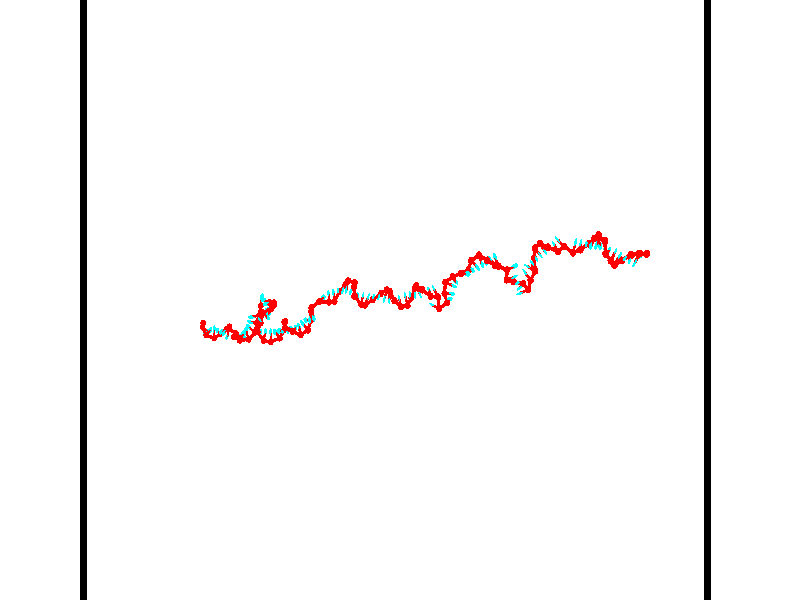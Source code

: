 // switches for output
#declare DRAW_BASES = 1; // possible values are 0, 1; only relevant for DNA ribbons
#declare DRAW_BASES_TYPE = 3; // possible values are 1, 2, 3; only relevant for DNA ribbons
#declare DRAW_FOG = 0; // set to 1 to enable fog

#include "colors.inc"

#include "transforms.inc"
background { rgb <1, 1, 1>}

#default {
   normal{
       ripples 0.25
       frequency 0.20
       turbulence 0.2
       lambda 5
   }
	finish {
		phong 0.1
		phong_size 40.
	}
}

// original window dimensions: 1024x640


// camera settings

camera {
	sky <-0, 1, 0>
	up <-0, 1, 0>
	right 1.6 * <0.99995, 0, 0.00999983>
	location <54.4867, 55, 106.329>
	look_at <55, 55, 55.0001>
	direction <0.513302, 0, -51.3289>
	angle 67.0682
}


# declare cpy_camera_pos = <54.4867, 55, 106.329>;
# if (DRAW_FOG = 1)
fog {
	fog_type 2
	up vnormalize(cpy_camera_pos)
	color rgbt<1,1,1,0.3>
	distance 1e-5
	fog_alt 3e-3
	fog_offset 88
}
# end


// LIGHTS

# declare lum = 6;
global_settings {
	ambient_light rgb lum * <0.05, 0.05, 0.05>
	max_trace_level 15
}# declare cpy_direct_light_amount = 0.25;
light_source
{	1000 * <-0.98995, -1, 1.00995>,
	rgb lum * cpy_direct_light_amount
	parallel
}

light_source
{	1000 * <0.98995, 1, -1.00995>,
	rgb lum * cpy_direct_light_amount
	parallel
}

// strand 0

// nucleotide -1

// particle -1
sphere {
	<36.674297, 53.206493, 49.823685> 0.250000
	pigment { color rgbt <1,0,0,0> }
	no_shadow
}
cylinder {
	<36.765423, 52.817524, 49.843647>,  <36.820099, 52.584141, 49.855625>, 0.100000
	pigment { color rgbt <1,0,0,0> }
	no_shadow
}
cylinder {
	<36.765423, 52.817524, 49.843647>,  <36.674297, 53.206493, 49.823685>, 0.100000
	pigment { color rgbt <1,0,0,0> }
	no_shadow
}

// particle -1
sphere {
	<36.765423, 52.817524, 49.843647> 0.100000
	pigment { color rgbt <1,0,0,0> }
	no_shadow
}
sphere {
	0, 1
	scale<0.080000,0.200000,0.300000>
	matrix <0.809272, 0.217592, 0.545649,
		-0.541463, -0.083916, 0.836526,
		0.227811, -0.972426, 0.049907,
		36.833767, 52.525795, 49.858620>
	pigment { color rgbt <0,1,1,0> }
	no_shadow
}
cylinder {
	<36.857956, 52.921883, 50.581242>,  <36.674297, 53.206493, 49.823685>, 0.130000
	pigment { color rgbt <1,0,0,0> }
	no_shadow
}

// nucleotide -1

// particle -1
sphere {
	<36.857956, 52.921883, 50.581242> 0.250000
	pigment { color rgbt <1,0,0,0> }
	no_shadow
}
cylinder {
	<37.025642, 52.715374, 50.282516>,  <37.126255, 52.591469, 50.103283>, 0.100000
	pigment { color rgbt <1,0,0,0> }
	no_shadow
}
cylinder {
	<37.025642, 52.715374, 50.282516>,  <36.857956, 52.921883, 50.581242>, 0.100000
	pigment { color rgbt <1,0,0,0> }
	no_shadow
}

// particle -1
sphere {
	<37.025642, 52.715374, 50.282516> 0.100000
	pigment { color rgbt <1,0,0,0> }
	no_shadow
}
sphere {
	0, 1
	scale<0.080000,0.200000,0.300000>
	matrix <0.904799, 0.169777, 0.390532,
		-0.074829, -0.839429, 0.538294,
		0.419214, -0.516270, -0.746810,
		37.151405, 52.560493, 50.058472>
	pigment { color rgbt <0,1,1,0> }
	no_shadow
}
cylinder {
	<37.270180, 52.323513, 50.829548>,  <36.857956, 52.921883, 50.581242>, 0.130000
	pigment { color rgbt <1,0,0,0> }
	no_shadow
}

// nucleotide -1

// particle -1
sphere {
	<37.270180, 52.323513, 50.829548> 0.250000
	pigment { color rgbt <1,0,0,0> }
	no_shadow
}
cylinder {
	<37.381439, 52.529037, 50.504925>,  <37.448196, 52.652351, 50.310150>, 0.100000
	pigment { color rgbt <1,0,0,0> }
	no_shadow
}
cylinder {
	<37.381439, 52.529037, 50.504925>,  <37.270180, 52.323513, 50.829548>, 0.100000
	pigment { color rgbt <1,0,0,0> }
	no_shadow
}

// particle -1
sphere {
	<37.381439, 52.529037, 50.504925> 0.100000
	pigment { color rgbt <1,0,0,0> }
	no_shadow
}
sphere {
	0, 1
	scale<0.080000,0.200000,0.300000>
	matrix <0.929700, 0.068352, 0.361920,
		0.241432, -0.855173, -0.458682,
		0.278152, 0.513816, -0.811557,
		37.464886, 52.683182, 50.261459>
	pigment { color rgbt <0,1,1,0> }
	no_shadow
}
cylinder {
	<37.891640, 52.053913, 50.365593>,  <37.270180, 52.323513, 50.829548>, 0.130000
	pigment { color rgbt <1,0,0,0> }
	no_shadow
}

// nucleotide -1

// particle -1
sphere {
	<37.891640, 52.053913, 50.365593> 0.250000
	pigment { color rgbt <1,0,0,0> }
	no_shadow
}
cylinder {
	<37.892658, 52.452175, 50.402817>,  <37.893269, 52.691132, 50.425152>, 0.100000
	pigment { color rgbt <1,0,0,0> }
	no_shadow
}
cylinder {
	<37.892658, 52.452175, 50.402817>,  <37.891640, 52.053913, 50.365593>, 0.100000
	pigment { color rgbt <1,0,0,0> }
	no_shadow
}

// particle -1
sphere {
	<37.892658, 52.452175, 50.402817> 0.100000
	pigment { color rgbt <1,0,0,0> }
	no_shadow
}
sphere {
	0, 1
	scale<0.080000,0.200000,0.300000>
	matrix <0.945238, -0.032771, 0.324733,
		0.326372, 0.087136, -0.941217,
		0.002548, 0.995657, 0.093060,
		37.893421, 52.750874, 50.430733>
	pigment { color rgbt <0,1,1,0> }
	no_shadow
}
cylinder {
	<38.362976, 52.376328, 49.925663>,  <37.891640, 52.053913, 50.365593>, 0.130000
	pigment { color rgbt <1,0,0,0> }
	no_shadow
}

// nucleotide -1

// particle -1
sphere {
	<38.362976, 52.376328, 49.925663> 0.250000
	pigment { color rgbt <1,0,0,0> }
	no_shadow
}
cylinder {
	<38.285557, 52.543526, 50.280701>,  <38.239105, 52.643845, 50.493721>, 0.100000
	pigment { color rgbt <1,0,0,0> }
	no_shadow
}
cylinder {
	<38.285557, 52.543526, 50.280701>,  <38.362976, 52.376328, 49.925663>, 0.100000
	pigment { color rgbt <1,0,0,0> }
	no_shadow
}

// particle -1
sphere {
	<38.285557, 52.543526, 50.280701> 0.100000
	pigment { color rgbt <1,0,0,0> }
	no_shadow
}
sphere {
	0, 1
	scale<0.080000,0.200000,0.300000>
	matrix <0.889836, -0.306229, 0.338254,
		0.413194, 0.855280, -0.312677,
		-0.193551, 0.417996, 0.887591,
		38.227493, 52.668926, 50.546978>
	pigment { color rgbt <0,1,1,0> }
	no_shadow
}
cylinder {
	<38.942204, 52.772438, 50.144505>,  <38.362976, 52.376328, 49.925663>, 0.130000
	pigment { color rgbt <1,0,0,0> }
	no_shadow
}

// nucleotide -1

// particle -1
sphere {
	<38.942204, 52.772438, 50.144505> 0.250000
	pigment { color rgbt <1,0,0,0> }
	no_shadow
}
cylinder {
	<38.768017, 52.656845, 50.485527>,  <38.663506, 52.587490, 50.690140>, 0.100000
	pigment { color rgbt <1,0,0,0> }
	no_shadow
}
cylinder {
	<38.768017, 52.656845, 50.485527>,  <38.942204, 52.772438, 50.144505>, 0.100000
	pigment { color rgbt <1,0,0,0> }
	no_shadow
}

// particle -1
sphere {
	<38.768017, 52.656845, 50.485527> 0.100000
	pigment { color rgbt <1,0,0,0> }
	no_shadow
}
sphere {
	0, 1
	scale<0.080000,0.200000,0.300000>
	matrix <0.898762, -0.085981, 0.429924,
		-0.050937, 0.953466, 0.297167,
		-0.435469, -0.288981, 0.852559,
		38.637375, 52.570152, 50.741295>
	pigment { color rgbt <0,1,1,0> }
	no_shadow
}
cylinder {
	<39.379002, 52.962395, 50.708775>,  <38.942204, 52.772438, 50.144505>, 0.130000
	pigment { color rgbt <1,0,0,0> }
	no_shadow
}

// nucleotide -1

// particle -1
sphere {
	<39.379002, 52.962395, 50.708775> 0.250000
	pigment { color rgbt <1,0,0,0> }
	no_shadow
}
cylinder {
	<39.130959, 52.682121, 50.849918>,  <38.982132, 52.513958, 50.934605>, 0.100000
	pigment { color rgbt <1,0,0,0> }
	no_shadow
}
cylinder {
	<39.130959, 52.682121, 50.849918>,  <39.379002, 52.962395, 50.708775>, 0.100000
	pigment { color rgbt <1,0,0,0> }
	no_shadow
}

// particle -1
sphere {
	<39.130959, 52.682121, 50.849918> 0.100000
	pigment { color rgbt <1,0,0,0> }
	no_shadow
}
sphere {
	0, 1
	scale<0.080000,0.200000,0.300000>
	matrix <0.766580, -0.445560, 0.462419,
		-0.166789, 0.557244, 0.813425,
		-0.620110, -0.700682, 0.352858,
		38.944927, 52.471916, 50.955776>
	pigment { color rgbt <0,1,1,0> }
	no_shadow
}
cylinder {
	<39.519566, 52.798183, 51.355629>,  <39.379002, 52.962395, 50.708775>, 0.130000
	pigment { color rgbt <1,0,0,0> }
	no_shadow
}

// nucleotide -1

// particle -1
sphere {
	<39.519566, 52.798183, 51.355629> 0.250000
	pigment { color rgbt <1,0,0,0> }
	no_shadow
}
cylinder {
	<39.368694, 52.472763, 51.178600>,  <39.278172, 52.277512, 51.072384>, 0.100000
	pigment { color rgbt <1,0,0,0> }
	no_shadow
}
cylinder {
	<39.368694, 52.472763, 51.178600>,  <39.519566, 52.798183, 51.355629>, 0.100000
	pigment { color rgbt <1,0,0,0> }
	no_shadow
}

// particle -1
sphere {
	<39.368694, 52.472763, 51.178600> 0.100000
	pigment { color rgbt <1,0,0,0> }
	no_shadow
}
sphere {
	0, 1
	scale<0.080000,0.200000,0.300000>
	matrix <0.808249, -0.522463, 0.271598,
		-0.452185, -0.255265, 0.854616,
		-0.377176, -0.813555, -0.442567,
		39.255543, 52.228695, 51.045830>
	pigment { color rgbt <0,1,1,0> }
	no_shadow
}
cylinder {
	<40.162666, 52.482075, 51.465225>,  <39.519566, 52.798183, 51.355629>, 0.130000
	pigment { color rgbt <1,0,0,0> }
	no_shadow
}

// nucleotide -1

// particle -1
sphere {
	<40.162666, 52.482075, 51.465225> 0.250000
	pigment { color rgbt <1,0,0,0> }
	no_shadow
}
cylinder {
	<40.526199, 52.322742, 51.514790>,  <40.744320, 52.227142, 51.544529>, 0.100000
	pigment { color rgbt <1,0,0,0> }
	no_shadow
}
cylinder {
	<40.526199, 52.322742, 51.514790>,  <40.162666, 52.482075, 51.465225>, 0.100000
	pigment { color rgbt <1,0,0,0> }
	no_shadow
}

// particle -1
sphere {
	<40.526199, 52.322742, 51.514790> 0.100000
	pigment { color rgbt <1,0,0,0> }
	no_shadow
}
sphere {
	0, 1
	scale<0.080000,0.200000,0.300000>
	matrix <0.077436, 0.452963, 0.888160,
		-0.409907, -0.797596, 0.442513,
		0.908834, -0.398329, 0.123910,
		40.798851, 52.203243, 51.551964>
	pigment { color rgbt <0,1,1,0> }
	no_shadow
}
cylinder {
	<40.192822, 52.238667, 52.238972>,  <40.162666, 52.482075, 51.465225>, 0.130000
	pigment { color rgbt <1,0,0,0> }
	no_shadow
}

// nucleotide -1

// particle -1
sphere {
	<40.192822, 52.238667, 52.238972> 0.250000
	pigment { color rgbt <1,0,0,0> }
	no_shadow
}
cylinder {
	<40.556232, 52.274246, 52.075668>,  <40.774277, 52.295593, 51.977688>, 0.100000
	pigment { color rgbt <1,0,0,0> }
	no_shadow
}
cylinder {
	<40.556232, 52.274246, 52.075668>,  <40.192822, 52.238667, 52.238972>, 0.100000
	pigment { color rgbt <1,0,0,0> }
	no_shadow
}

// particle -1
sphere {
	<40.556232, 52.274246, 52.075668> 0.100000
	pigment { color rgbt <1,0,0,0> }
	no_shadow
}
sphere {
	0, 1
	scale<0.080000,0.200000,0.300000>
	matrix <0.321805, 0.474261, 0.819462,
		0.266506, -0.875880, 0.402255,
		0.908524, 0.088944, -0.408256,
		40.828789, 52.300930, 51.953190>
	pigment { color rgbt <0,1,1,0> }
	no_shadow
}
cylinder {
	<40.797932, 52.017860, 52.637959>,  <40.192822, 52.238667, 52.238972>, 0.130000
	pigment { color rgbt <1,0,0,0> }
	no_shadow
}

// nucleotide -1

// particle -1
sphere {
	<40.797932, 52.017860, 52.637959> 0.250000
	pigment { color rgbt <1,0,0,0> }
	no_shadow
}
cylinder {
	<40.923294, 52.294388, 52.377541>,  <40.998512, 52.460304, 52.221291>, 0.100000
	pigment { color rgbt <1,0,0,0> }
	no_shadow
}
cylinder {
	<40.923294, 52.294388, 52.377541>,  <40.797932, 52.017860, 52.637959>, 0.100000
	pigment { color rgbt <1,0,0,0> }
	no_shadow
}

// particle -1
sphere {
	<40.923294, 52.294388, 52.377541> 0.100000
	pigment { color rgbt <1,0,0,0> }
	no_shadow
}
sphere {
	0, 1
	scale<0.080000,0.200000,0.300000>
	matrix <0.538415, 0.435372, 0.721498,
		0.782229, -0.576656, -0.235766,
		0.313410, 0.691317, -0.651041,
		41.017319, 52.501781, 52.182228>
	pigment { color rgbt <0,1,1,0> }
	no_shadow
}
cylinder {
	<41.587048, 52.085503, 52.588303>,  <40.797932, 52.017860, 52.637959>, 0.130000
	pigment { color rgbt <1,0,0,0> }
	no_shadow
}

// nucleotide -1

// particle -1
sphere {
	<41.587048, 52.085503, 52.588303> 0.250000
	pigment { color rgbt <1,0,0,0> }
	no_shadow
}
cylinder {
	<41.431000, 52.437286, 52.479225>,  <41.337372, 52.648357, 52.413776>, 0.100000
	pigment { color rgbt <1,0,0,0> }
	no_shadow
}
cylinder {
	<41.431000, 52.437286, 52.479225>,  <41.587048, 52.085503, 52.588303>, 0.100000
	pigment { color rgbt <1,0,0,0> }
	no_shadow
}

// particle -1
sphere {
	<41.431000, 52.437286, 52.479225> 0.100000
	pigment { color rgbt <1,0,0,0> }
	no_shadow
}
sphere {
	0, 1
	scale<0.080000,0.200000,0.300000>
	matrix <0.624424, 0.470347, 0.623593,
		0.676685, 0.072996, -0.732645,
		-0.390117, 0.879457, -0.272697,
		41.313965, 52.701122, 52.397415>
	pigment { color rgbt <0,1,1,0> }
	no_shadow
}
cylinder {
	<42.149658, 52.593685, 52.597134>,  <41.587048, 52.085503, 52.588303>, 0.130000
	pigment { color rgbt <1,0,0,0> }
	no_shadow
}

// nucleotide -1

// particle -1
sphere {
	<42.149658, 52.593685, 52.597134> 0.250000
	pigment { color rgbt <1,0,0,0> }
	no_shadow
}
cylinder {
	<41.827839, 52.831108, 52.605049>,  <41.634747, 52.973560, 52.609798>, 0.100000
	pigment { color rgbt <1,0,0,0> }
	no_shadow
}
cylinder {
	<41.827839, 52.831108, 52.605049>,  <42.149658, 52.593685, 52.597134>, 0.100000
	pigment { color rgbt <1,0,0,0> }
	no_shadow
}

// particle -1
sphere {
	<41.827839, 52.831108, 52.605049> 0.100000
	pigment { color rgbt <1,0,0,0> }
	no_shadow
}
sphere {
	0, 1
	scale<0.080000,0.200000,0.300000>
	matrix <0.475109, 0.623287, 0.621116,
		0.356329, 0.509123, -0.783469,
		-0.804550, 0.593555, 0.019794,
		41.586475, 53.009174, 52.610989>
	pigment { color rgbt <0,1,1,0> }
	no_shadow
}
cylinder {
	<42.226688, 53.301105, 52.249489>,  <42.149658, 52.593685, 52.597134>, 0.130000
	pigment { color rgbt <1,0,0,0> }
	no_shadow
}

// nucleotide -1

// particle -1
sphere {
	<42.226688, 53.301105, 52.249489> 0.250000
	pigment { color rgbt <1,0,0,0> }
	no_shadow
}
cylinder {
	<41.945763, 53.352104, 52.529633>,  <41.777206, 53.382702, 52.697720>, 0.100000
	pigment { color rgbt <1,0,0,0> }
	no_shadow
}
cylinder {
	<41.945763, 53.352104, 52.529633>,  <42.226688, 53.301105, 52.249489>, 0.100000
	pigment { color rgbt <1,0,0,0> }
	no_shadow
}

// particle -1
sphere {
	<41.945763, 53.352104, 52.529633> 0.100000
	pigment { color rgbt <1,0,0,0> }
	no_shadow
}
sphere {
	0, 1
	scale<0.080000,0.200000,0.300000>
	matrix <0.534292, 0.744540, 0.400239,
		-0.470418, 0.655289, -0.591019,
		-0.702310, 0.127497, 0.700361,
		41.735069, 53.390354, 52.739742>
	pigment { color rgbt <0,1,1,0> }
	no_shadow
}
cylinder {
	<42.476185, 53.854389, 52.520489>,  <42.226688, 53.301105, 52.249489>, 0.130000
	pigment { color rgbt <1,0,0,0> }
	no_shadow
}

// nucleotide -1

// particle -1
sphere {
	<42.476185, 53.854389, 52.520489> 0.250000
	pigment { color rgbt <1,0,0,0> }
	no_shadow
}
cylinder {
	<42.157074, 53.794388, 52.754089>,  <41.965607, 53.758385, 52.894249>, 0.100000
	pigment { color rgbt <1,0,0,0> }
	no_shadow
}
cylinder {
	<42.157074, 53.794388, 52.754089>,  <42.476185, 53.854389, 52.520489>, 0.100000
	pigment { color rgbt <1,0,0,0> }
	no_shadow
}

// particle -1
sphere {
	<42.157074, 53.794388, 52.754089> 0.100000
	pigment { color rgbt <1,0,0,0> }
	no_shadow
}
sphere {
	0, 1
	scale<0.080000,0.200000,0.300000>
	matrix <0.262775, 0.785242, 0.560664,
		-0.542683, 0.600744, -0.587029,
		-0.797775, -0.150006, 0.583998,
		41.917740, 53.749386, 52.929287>
	pigment { color rgbt <0,1,1,0> }
	no_shadow
}
cylinder {
	<42.676235, 54.585213, 52.644489>,  <42.476185, 53.854389, 52.520489>, 0.130000
	pigment { color rgbt <1,0,0,0> }
	no_shadow
}

// nucleotide -1

// particle -1
sphere {
	<42.676235, 54.585213, 52.644489> 0.250000
	pigment { color rgbt <1,0,0,0> }
	no_shadow
}
cylinder {
	<42.760204, 54.947628, 52.791473>,  <42.810585, 55.165077, 52.879665>, 0.100000
	pigment { color rgbt <1,0,0,0> }
	no_shadow
}
cylinder {
	<42.760204, 54.947628, 52.791473>,  <42.676235, 54.585213, 52.644489>, 0.100000
	pigment { color rgbt <1,0,0,0> }
	no_shadow
}

// particle -1
sphere {
	<42.760204, 54.947628, 52.791473> 0.100000
	pigment { color rgbt <1,0,0,0> }
	no_shadow
}
sphere {
	0, 1
	scale<0.080000,0.200000,0.300000>
	matrix <0.554697, -0.419863, 0.718350,
		0.805136, 0.053033, -0.590715,
		0.209923, 0.906037, 0.367464,
		42.823181, 55.219440, 52.901714>
	pigment { color rgbt <0,1,1,0> }
	no_shadow
}
cylinder {
	<43.427082, 54.818722, 52.624302>,  <42.676235, 54.585213, 52.644489>, 0.130000
	pigment { color rgbt <1,0,0,0> }
	no_shadow
}

// nucleotide -1

// particle -1
sphere {
	<43.427082, 54.818722, 52.624302> 0.250000
	pigment { color rgbt <1,0,0,0> }
	no_shadow
}
cylinder {
	<43.194767, 54.925533, 52.931908>,  <43.055378, 54.989620, 53.116470>, 0.100000
	pigment { color rgbt <1,0,0,0> }
	no_shadow
}
cylinder {
	<43.194767, 54.925533, 52.931908>,  <43.427082, 54.818722, 52.624302>, 0.100000
	pigment { color rgbt <1,0,0,0> }
	no_shadow
}

// particle -1
sphere {
	<43.194767, 54.925533, 52.931908> 0.100000
	pigment { color rgbt <1,0,0,0> }
	no_shadow
}
sphere {
	0, 1
	scale<0.080000,0.200000,0.300000>
	matrix <0.546073, -0.572801, 0.611312,
		0.603727, 0.774982, 0.186862,
		-0.580791, 0.267025, 0.769012,
		43.020531, 55.005642, 53.162613>
	pigment { color rgbt <0,1,1,0> }
	no_shadow
}
cylinder {
	<43.953217, 54.812160, 53.208218>,  <43.427082, 54.818722, 52.624302>, 0.130000
	pigment { color rgbt <1,0,0,0> }
	no_shadow
}

// nucleotide -1

// particle -1
sphere {
	<43.953217, 54.812160, 53.208218> 0.250000
	pigment { color rgbt <1,0,0,0> }
	no_shadow
}
cylinder {
	<43.567242, 54.744850, 53.288788>,  <43.335655, 54.704464, 53.337132>, 0.100000
	pigment { color rgbt <1,0,0,0> }
	no_shadow
}
cylinder {
	<43.567242, 54.744850, 53.288788>,  <43.953217, 54.812160, 53.208218>, 0.100000
	pigment { color rgbt <1,0,0,0> }
	no_shadow
}

// particle -1
sphere {
	<43.567242, 54.744850, 53.288788> 0.100000
	pigment { color rgbt <1,0,0,0> }
	no_shadow
}
sphere {
	0, 1
	scale<0.080000,0.200000,0.300000>
	matrix <0.262002, -0.663066, 0.701213,
		0.015564, 0.729403, 0.683907,
		-0.964942, -0.168271, 0.201425,
		43.277760, 54.694370, 53.349216>
	pigment { color rgbt <0,1,1,0> }
	no_shadow
}
cylinder {
	<44.099529, 54.664257, 53.955956>,  <43.953217, 54.812160, 53.208218>, 0.130000
	pigment { color rgbt <1,0,0,0> }
	no_shadow
}

// nucleotide -1

// particle -1
sphere {
	<44.099529, 54.664257, 53.955956> 0.250000
	pigment { color rgbt <1,0,0,0> }
	no_shadow
}
cylinder {
	<43.770168, 54.479645, 53.823891>,  <43.572552, 54.368877, 53.744652>, 0.100000
	pigment { color rgbt <1,0,0,0> }
	no_shadow
}
cylinder {
	<43.770168, 54.479645, 53.823891>,  <44.099529, 54.664257, 53.955956>, 0.100000
	pigment { color rgbt <1,0,0,0> }
	no_shadow
}

// particle -1
sphere {
	<43.770168, 54.479645, 53.823891> 0.100000
	pigment { color rgbt <1,0,0,0> }
	no_shadow
}
sphere {
	0, 1
	scale<0.080000,0.200000,0.300000>
	matrix <0.157602, -0.744920, 0.648272,
		-0.545137, 0.481753, 0.686105,
		-0.823400, -0.461528, -0.330158,
		43.523148, 54.341187, 53.724842>
	pigment { color rgbt <0,1,1,0> }
	no_shadow
}
cylinder {
	<44.011436, 54.400436, 54.581997>,  <44.099529, 54.664257, 53.955956>, 0.130000
	pigment { color rgbt <1,0,0,0> }
	no_shadow
}

// nucleotide -1

// particle -1
sphere {
	<44.011436, 54.400436, 54.581997> 0.250000
	pigment { color rgbt <1,0,0,0> }
	no_shadow
}
cylinder {
	<43.799747, 54.166939, 54.335690>,  <43.672733, 54.026840, 54.187904>, 0.100000
	pigment { color rgbt <1,0,0,0> }
	no_shadow
}
cylinder {
	<43.799747, 54.166939, 54.335690>,  <44.011436, 54.400436, 54.581997>, 0.100000
	pigment { color rgbt <1,0,0,0> }
	no_shadow
}

// particle -1
sphere {
	<43.799747, 54.166939, 54.335690> 0.100000
	pigment { color rgbt <1,0,0,0> }
	no_shadow
}
sphere {
	0, 1
	scale<0.080000,0.200000,0.300000>
	matrix <0.107667, -0.766060, 0.633688,
		-0.841623, 0.269066, 0.468268,
		-0.529225, -0.583743, -0.615764,
		43.640980, 53.991817, 54.150959>
	pigment { color rgbt <0,1,1,0> }
	no_shadow
}
cylinder {
	<43.373829, 54.099098, 54.925556>,  <44.011436, 54.400436, 54.581997>, 0.130000
	pigment { color rgbt <1,0,0,0> }
	no_shadow
}

// nucleotide -1

// particle -1
sphere {
	<43.373829, 54.099098, 54.925556> 0.250000
	pigment { color rgbt <1,0,0,0> }
	no_shadow
}
cylinder {
	<43.527077, 53.883232, 54.625694>,  <43.619026, 53.753712, 54.445778>, 0.100000
	pigment { color rgbt <1,0,0,0> }
	no_shadow
}
cylinder {
	<43.527077, 53.883232, 54.625694>,  <43.373829, 54.099098, 54.925556>, 0.100000
	pigment { color rgbt <1,0,0,0> }
	no_shadow
}

// particle -1
sphere {
	<43.527077, 53.883232, 54.625694> 0.100000
	pigment { color rgbt <1,0,0,0> }
	no_shadow
}
sphere {
	0, 1
	scale<0.080000,0.200000,0.300000>
	matrix <-0.028706, -0.818145, 0.574295,
		-0.923254, -0.198503, -0.328937,
		0.383118, -0.539663, -0.749657,
		43.642014, 53.721333, 54.400799>
	pigment { color rgbt <0,1,1,0> }
	no_shadow
}
cylinder {
	<43.122700, 53.375931, 54.782722>,  <43.373829, 54.099098, 54.925556>, 0.130000
	pigment { color rgbt <1,0,0,0> }
	no_shadow
}

// nucleotide -1

// particle -1
sphere {
	<43.122700, 53.375931, 54.782722> 0.250000
	pigment { color rgbt <1,0,0,0> }
	no_shadow
}
cylinder {
	<43.168907, 53.503830, 55.158897>,  <43.196632, 53.580570, 55.384602>, 0.100000
	pigment { color rgbt <1,0,0,0> }
	no_shadow
}
cylinder {
	<43.168907, 53.503830, 55.158897>,  <43.122700, 53.375931, 54.782722>, 0.100000
	pigment { color rgbt <1,0,0,0> }
	no_shadow
}

// particle -1
sphere {
	<43.168907, 53.503830, 55.158897> 0.100000
	pigment { color rgbt <1,0,0,0> }
	no_shadow
}
sphere {
	0, 1
	scale<0.080000,0.200000,0.300000>
	matrix <-0.715305, -0.630135, 0.302106,
		0.689199, -0.707596, 0.155925,
		0.115516, 0.319745, 0.940436,
		43.203564, 53.599754, 55.441029>
	pigment { color rgbt <0,1,1,0> }
	no_shadow
}
cylinder {
	<42.777336, 52.726288, 54.505367>,  <43.122700, 53.375931, 54.782722>, 0.130000
	pigment { color rgbt <1,0,0,0> }
	no_shadow
}

// nucleotide -1

// particle -1
sphere {
	<42.777336, 52.726288, 54.505367> 0.250000
	pigment { color rgbt <1,0,0,0> }
	no_shadow
}
cylinder {
	<42.860367, 52.703465, 54.114746>,  <42.910187, 52.689770, 53.880375>, 0.100000
	pigment { color rgbt <1,0,0,0> }
	no_shadow
}
cylinder {
	<42.860367, 52.703465, 54.114746>,  <42.777336, 52.726288, 54.505367>, 0.100000
	pigment { color rgbt <1,0,0,0> }
	no_shadow
}

// particle -1
sphere {
	<42.860367, 52.703465, 54.114746> 0.100000
	pigment { color rgbt <1,0,0,0> }
	no_shadow
}
sphere {
	0, 1
	scale<0.080000,0.200000,0.300000>
	matrix <0.968180, -0.130661, 0.213436,
		-0.139776, -0.989784, 0.028123,
		0.207580, -0.057061, -0.976552,
		42.922642, 52.686348, 53.821781>
	pigment { color rgbt <0,1,1,0> }
	no_shadow
}
cylinder {
	<43.279160, 52.076752, 54.339943>,  <42.777336, 52.726288, 54.505367>, 0.130000
	pigment { color rgbt <1,0,0,0> }
	no_shadow
}

// nucleotide -1

// particle -1
sphere {
	<43.279160, 52.076752, 54.339943> 0.250000
	pigment { color rgbt <1,0,0,0> }
	no_shadow
}
cylinder {
	<43.323364, 52.420910, 54.140945>,  <43.349888, 52.627407, 54.021545>, 0.100000
	pigment { color rgbt <1,0,0,0> }
	no_shadow
}
cylinder {
	<43.323364, 52.420910, 54.140945>,  <43.279160, 52.076752, 54.339943>, 0.100000
	pigment { color rgbt <1,0,0,0> }
	no_shadow
}

// particle -1
sphere {
	<43.323364, 52.420910, 54.140945> 0.100000
	pigment { color rgbt <1,0,0,0> }
	no_shadow
}
sphere {
	0, 1
	scale<0.080000,0.200000,0.300000>
	matrix <0.945581, 0.063121, 0.319205,
		0.306046, -0.505700, -0.806600,
		0.110508, 0.860397, -0.497498,
		43.356518, 52.679028, 53.991695>
	pigment { color rgbt <0,1,1,0> }
	no_shadow
}
cylinder {
	<43.849148, 51.979214, 54.072952>,  <43.279160, 52.076752, 54.339943>, 0.130000
	pigment { color rgbt <1,0,0,0> }
	no_shadow
}

// nucleotide -1

// particle -1
sphere {
	<43.849148, 51.979214, 54.072952> 0.250000
	pigment { color rgbt <1,0,0,0> }
	no_shadow
}
cylinder {
	<43.842789, 52.378487, 54.049728>,  <43.838974, 52.618050, 54.035793>, 0.100000
	pigment { color rgbt <1,0,0,0> }
	no_shadow
}
cylinder {
	<43.842789, 52.378487, 54.049728>,  <43.849148, 51.979214, 54.072952>, 0.100000
	pigment { color rgbt <1,0,0,0> }
	no_shadow
}

// particle -1
sphere {
	<43.842789, 52.378487, 54.049728> 0.100000
	pigment { color rgbt <1,0,0,0> }
	no_shadow
}
sphere {
	0, 1
	scale<0.080000,0.200000,0.300000>
	matrix <0.927650, 0.036395, 0.371674,
		0.373113, -0.047953, -0.926546,
		-0.015899, 0.998186, -0.058062,
		43.838020, 52.677944, 54.032310>
	pigment { color rgbt <0,1,1,0> }
	no_shadow
}
cylinder {
	<44.571632, 52.240826, 53.782326>,  <43.849148, 51.979214, 54.072952>, 0.130000
	pigment { color rgbt <1,0,0,0> }
	no_shadow
}

// nucleotide -1

// particle -1
sphere {
	<44.571632, 52.240826, 53.782326> 0.250000
	pigment { color rgbt <1,0,0,0> }
	no_shadow
}
cylinder {
	<44.378414, 52.503681, 54.013786>,  <44.262486, 52.661396, 54.152660>, 0.100000
	pigment { color rgbt <1,0,0,0> }
	no_shadow
}
cylinder {
	<44.378414, 52.503681, 54.013786>,  <44.571632, 52.240826, 53.782326>, 0.100000
	pigment { color rgbt <1,0,0,0> }
	no_shadow
}

// particle -1
sphere {
	<44.378414, 52.503681, 54.013786> 0.100000
	pigment { color rgbt <1,0,0,0> }
	no_shadow
}
sphere {
	0, 1
	scale<0.080000,0.200000,0.300000>
	matrix <0.810503, 0.085532, 0.579456,
		0.331291, 0.748900, -0.573930,
		-0.483044, 0.657141, 0.578650,
		44.233501, 52.700825, 54.187382>
	pigment { color rgbt <0,1,1,0> }
	no_shadow
}
cylinder {
	<44.967079, 52.869961, 53.770271>,  <44.571632, 52.240826, 53.782326>, 0.130000
	pigment { color rgbt <1,0,0,0> }
	no_shadow
}

// nucleotide -1

// particle -1
sphere {
	<44.967079, 52.869961, 53.770271> 0.250000
	pigment { color rgbt <1,0,0,0> }
	no_shadow
}
cylinder {
	<44.764771, 52.825211, 54.112427>,  <44.643387, 52.798359, 54.317719>, 0.100000
	pigment { color rgbt <1,0,0,0> }
	no_shadow
}
cylinder {
	<44.764771, 52.825211, 54.112427>,  <44.967079, 52.869961, 53.770271>, 0.100000
	pigment { color rgbt <1,0,0,0> }
	no_shadow
}

// particle -1
sphere {
	<44.764771, 52.825211, 54.112427> 0.100000
	pigment { color rgbt <1,0,0,0> }
	no_shadow
}
sphere {
	0, 1
	scale<0.080000,0.200000,0.300000>
	matrix <0.859086, 0.024969, 0.511222,
		-0.078551, 0.993409, 0.083482,
		-0.505767, -0.111875, 0.855385,
		44.613041, 52.791649, 54.369041>
	pigment { color rgbt <0,1,1,0> }
	no_shadow
}
cylinder {
	<45.130989, 53.469341, 54.236549>,  <44.967079, 52.869961, 53.770271>, 0.130000
	pigment { color rgbt <1,0,0,0> }
	no_shadow
}

// nucleotide -1

// particle -1
sphere {
	<45.130989, 53.469341, 54.236549> 0.250000
	pigment { color rgbt <1,0,0,0> }
	no_shadow
}
cylinder {
	<45.047276, 53.113434, 54.398796>,  <44.997047, 52.899891, 54.496143>, 0.100000
	pigment { color rgbt <1,0,0,0> }
	no_shadow
}
cylinder {
	<45.047276, 53.113434, 54.398796>,  <45.130989, 53.469341, 54.236549>, 0.100000
	pigment { color rgbt <1,0,0,0> }
	no_shadow
}

// particle -1
sphere {
	<45.047276, 53.113434, 54.398796> 0.100000
	pigment { color rgbt <1,0,0,0> }
	no_shadow
}
sphere {
	0, 1
	scale<0.080000,0.200000,0.300000>
	matrix <0.938556, -0.066358, 0.338689,
		-0.274437, 0.451571, 0.848980,
		-0.209279, -0.889764, 0.405613,
		44.984493, 52.846504, 54.520481>
	pigment { color rgbt <0,1,1,0> }
	no_shadow
}
cylinder {
	<45.171047, 53.423527, 54.947624>,  <45.130989, 53.469341, 54.236549>, 0.130000
	pigment { color rgbt <1,0,0,0> }
	no_shadow
}

// nucleotide -1

// particle -1
sphere {
	<45.171047, 53.423527, 54.947624> 0.250000
	pigment { color rgbt <1,0,0,0> }
	no_shadow
}
cylinder {
	<45.291409, 53.093769, 54.755859>,  <45.363625, 52.895916, 54.640800>, 0.100000
	pigment { color rgbt <1,0,0,0> }
	no_shadow
}
cylinder {
	<45.291409, 53.093769, 54.755859>,  <45.171047, 53.423527, 54.947624>, 0.100000
	pigment { color rgbt <1,0,0,0> }
	no_shadow
}

// particle -1
sphere {
	<45.291409, 53.093769, 54.755859> 0.100000
	pigment { color rgbt <1,0,0,0> }
	no_shadow
}
sphere {
	0, 1
	scale<0.080000,0.200000,0.300000>
	matrix <0.907568, 0.093156, 0.409442,
		-0.292880, -0.558303, 0.776221,
		0.300903, -0.824391, -0.479414,
		45.381680, 52.846451, 54.612034>
	pigment { color rgbt <0,1,1,0> }
	no_shadow
}
cylinder {
	<45.337872, 53.035458, 55.452045>,  <45.171047, 53.423527, 54.947624>, 0.130000
	pigment { color rgbt <1,0,0,0> }
	no_shadow
}

// nucleotide -1

// particle -1
sphere {
	<45.337872, 53.035458, 55.452045> 0.250000
	pigment { color rgbt <1,0,0,0> }
	no_shadow
}
cylinder {
	<45.543129, 52.990444, 55.111687>,  <45.666283, 52.963436, 54.907471>, 0.100000
	pigment { color rgbt <1,0,0,0> }
	no_shadow
}
cylinder {
	<45.543129, 52.990444, 55.111687>,  <45.337872, 53.035458, 55.452045>, 0.100000
	pigment { color rgbt <1,0,0,0> }
	no_shadow
}

// particle -1
sphere {
	<45.543129, 52.990444, 55.111687> 0.100000
	pigment { color rgbt <1,0,0,0> }
	no_shadow
}
sphere {
	0, 1
	scale<0.080000,0.200000,0.300000>
	matrix <0.845946, 0.233929, 0.479221,
		0.145120, -0.965719, 0.215237,
		0.513143, -0.112535, -0.850893,
		45.697071, 52.956684, 54.856419>
	pigment { color rgbt <0,1,1,0> }
	no_shadow
}
cylinder {
	<46.003571, 52.807800, 55.743359>,  <45.337872, 53.035458, 55.452045>, 0.130000
	pigment { color rgbt <1,0,0,0> }
	no_shadow
}

// nucleotide -1

// particle -1
sphere {
	<46.003571, 52.807800, 55.743359> 0.250000
	pigment { color rgbt <1,0,0,0> }
	no_shadow
}
cylinder {
	<46.085045, 52.938545, 55.374214>,  <46.133930, 53.016994, 55.152729>, 0.100000
	pigment { color rgbt <1,0,0,0> }
	no_shadow
}
cylinder {
	<46.085045, 52.938545, 55.374214>,  <46.003571, 52.807800, 55.743359>, 0.100000
	pigment { color rgbt <1,0,0,0> }
	no_shadow
}

// particle -1
sphere {
	<46.085045, 52.938545, 55.374214> 0.100000
	pigment { color rgbt <1,0,0,0> }
	no_shadow
}
sphere {
	0, 1
	scale<0.080000,0.200000,0.300000>
	matrix <0.902580, 0.302488, 0.306351,
		0.379289, -0.895355, -0.233408,
		0.203689, 0.326865, -0.922859,
		46.146152, 53.036606, 55.097355>
	pigment { color rgbt <0,1,1,0> }
	no_shadow
}
cylinder {
	<46.651279, 52.562576, 55.603336>,  <46.003571, 52.807800, 55.743359>, 0.130000
	pigment { color rgbt <1,0,0,0> }
	no_shadow
}

// nucleotide -1

// particle -1
sphere {
	<46.651279, 52.562576, 55.603336> 0.250000
	pigment { color rgbt <1,0,0,0> }
	no_shadow
}
cylinder {
	<46.539860, 52.898109, 55.416245>,  <46.473007, 53.099430, 55.303989>, 0.100000
	pigment { color rgbt <1,0,0,0> }
	no_shadow
}
cylinder {
	<46.539860, 52.898109, 55.416245>,  <46.651279, 52.562576, 55.603336>, 0.100000
	pigment { color rgbt <1,0,0,0> }
	no_shadow
}

// particle -1
sphere {
	<46.539860, 52.898109, 55.416245> 0.100000
	pigment { color rgbt <1,0,0,0> }
	no_shadow
}
sphere {
	0, 1
	scale<0.080000,0.200000,0.300000>
	matrix <0.774090, 0.484356, 0.407657,
		0.568503, -0.248512, -0.784249,
		-0.278548, 0.838833, -0.467728,
		46.456295, 53.149761, 55.275925>
	pigment { color rgbt <0,1,1,0> }
	no_shadow
}
cylinder {
	<47.206551, 52.873669, 55.159790>,  <46.651279, 52.562576, 55.603336>, 0.130000
	pigment { color rgbt <1,0,0,0> }
	no_shadow
}

// nucleotide -1

// particle -1
sphere {
	<47.206551, 52.873669, 55.159790> 0.250000
	pigment { color rgbt <1,0,0,0> }
	no_shadow
}
cylinder {
	<46.966953, 53.152802, 55.316887>,  <46.823196, 53.320282, 55.411144>, 0.100000
	pigment { color rgbt <1,0,0,0> }
	no_shadow
}
cylinder {
	<46.966953, 53.152802, 55.316887>,  <47.206551, 52.873669, 55.159790>, 0.100000
	pigment { color rgbt <1,0,0,0> }
	no_shadow
}

// particle -1
sphere {
	<46.966953, 53.152802, 55.316887> 0.100000
	pigment { color rgbt <1,0,0,0> }
	no_shadow
}
sphere {
	0, 1
	scale<0.080000,0.200000,0.300000>
	matrix <0.785702, 0.417536, 0.456439,
		0.154534, 0.581978, -0.798386,
		-0.598992, 0.697829, 0.392738,
		46.787254, 53.362152, 55.434708>
	pigment { color rgbt <0,1,1,0> }
	no_shadow
}
cylinder {
	<47.437065, 53.566956, 55.058418>,  <47.206551, 52.873669, 55.159790>, 0.130000
	pigment { color rgbt <1,0,0,0> }
	no_shadow
}

// nucleotide -1

// particle -1
sphere {
	<47.437065, 53.566956, 55.058418> 0.250000
	pigment { color rgbt <1,0,0,0> }
	no_shadow
}
cylinder {
	<47.243427, 53.581970, 55.408104>,  <47.127243, 53.590977, 55.617916>, 0.100000
	pigment { color rgbt <1,0,0,0> }
	no_shadow
}
cylinder {
	<47.243427, 53.581970, 55.408104>,  <47.437065, 53.566956, 55.058418>, 0.100000
	pigment { color rgbt <1,0,0,0> }
	no_shadow
}

// particle -1
sphere {
	<47.243427, 53.581970, 55.408104> 0.100000
	pigment { color rgbt <1,0,0,0> }
	no_shadow
}
sphere {
	0, 1
	scale<0.080000,0.200000,0.300000>
	matrix <0.847285, 0.269631, 0.457610,
		-0.218539, 0.962232, -0.162328,
		-0.484096, 0.037533, 0.874210,
		47.098198, 53.593231, 55.670368>
	pigment { color rgbt <0,1,1,0> }
	no_shadow
}
cylinder {
	<47.516979, 54.214092, 55.447937>,  <47.437065, 53.566956, 55.058418>, 0.130000
	pigment { color rgbt <1,0,0,0> }
	no_shadow
}

// nucleotide -1

// particle -1
sphere {
	<47.516979, 54.214092, 55.447937> 0.250000
	pigment { color rgbt <1,0,0,0> }
	no_shadow
}
cylinder {
	<47.483902, 53.882973, 55.669899>,  <47.464058, 53.684303, 55.803078>, 0.100000
	pigment { color rgbt <1,0,0,0> }
	no_shadow
}
cylinder {
	<47.483902, 53.882973, 55.669899>,  <47.516979, 54.214092, 55.447937>, 0.100000
	pigment { color rgbt <1,0,0,0> }
	no_shadow
}

// particle -1
sphere {
	<47.483902, 53.882973, 55.669899> 0.100000
	pigment { color rgbt <1,0,0,0> }
	no_shadow
}
sphere {
	0, 1
	scale<0.080000,0.200000,0.300000>
	matrix <0.936597, 0.125700, 0.327087,
		-0.340512, 0.546768, 0.764916,
		-0.082691, -0.827795, 0.554904,
		47.459095, 53.634636, 55.836369>
	pigment { color rgbt <0,1,1,0> }
	no_shadow
}
cylinder {
	<47.627754, 54.456150, 56.113403>,  <47.516979, 54.214092, 55.447937>, 0.130000
	pigment { color rgbt <1,0,0,0> }
	no_shadow
}

// nucleotide -1

// particle -1
sphere {
	<47.627754, 54.456150, 56.113403> 0.250000
	pigment { color rgbt <1,0,0,0> }
	no_shadow
}
cylinder {
	<47.732574, 54.070690, 56.092583>,  <47.795467, 53.839413, 56.080090>, 0.100000
	pigment { color rgbt <1,0,0,0> }
	no_shadow
}
cylinder {
	<47.732574, 54.070690, 56.092583>,  <47.627754, 54.456150, 56.113403>, 0.100000
	pigment { color rgbt <1,0,0,0> }
	no_shadow
}

// particle -1
sphere {
	<47.732574, 54.070690, 56.092583> 0.100000
	pigment { color rgbt <1,0,0,0> }
	no_shadow
}
sphere {
	0, 1
	scale<0.080000,0.200000,0.300000>
	matrix <0.811612, 0.190883, 0.552132,
		-0.522126, -0.186932, 0.832130,
		0.262050, -0.963649, -0.052051,
		47.811188, 53.781597, 56.076969>
	pigment { color rgbt <0,1,1,0> }
	no_shadow
}
cylinder {
	<48.214916, 54.884342, 55.695675>,  <47.627754, 54.456150, 56.113403>, 0.130000
	pigment { color rgbt <1,0,0,0> }
	no_shadow
}

// nucleotide -1

// particle -1
sphere {
	<48.214916, 54.884342, 55.695675> 0.250000
	pigment { color rgbt <1,0,0,0> }
	no_shadow
}
cylinder {
	<48.384415, 55.057438, 55.377388>,  <48.486115, 55.161297, 55.186417>, 0.100000
	pigment { color rgbt <1,0,0,0> }
	no_shadow
}
cylinder {
	<48.384415, 55.057438, 55.377388>,  <48.214916, 54.884342, 55.695675>, 0.100000
	pigment { color rgbt <1,0,0,0> }
	no_shadow
}

// particle -1
sphere {
	<48.384415, 55.057438, 55.377388> 0.100000
	pigment { color rgbt <1,0,0,0> }
	no_shadow
}
sphere {
	0, 1
	scale<0.080000,0.200000,0.300000>
	matrix <0.741687, 0.338507, 0.579063,
		0.519943, -0.835552, -0.177519,
		0.423746, 0.432742, -0.795722,
		48.511539, 55.187260, 55.138672>
	pigment { color rgbt <0,1,1,0> }
	no_shadow
}
cylinder {
	<49.042713, 54.847622, 55.670601>,  <48.214916, 54.884342, 55.695675>, 0.130000
	pigment { color rgbt <1,0,0,0> }
	no_shadow
}

// nucleotide -1

// particle -1
sphere {
	<49.042713, 54.847622, 55.670601> 0.250000
	pigment { color rgbt <1,0,0,0> }
	no_shadow
}
cylinder {
	<49.002686, 55.171783, 55.439697>,  <48.978668, 55.366280, 55.301155>, 0.100000
	pigment { color rgbt <1,0,0,0> }
	no_shadow
}
cylinder {
	<49.002686, 55.171783, 55.439697>,  <49.042713, 54.847622, 55.670601>, 0.100000
	pigment { color rgbt <1,0,0,0> }
	no_shadow
}

// particle -1
sphere {
	<49.002686, 55.171783, 55.439697> 0.100000
	pigment { color rgbt <1,0,0,0> }
	no_shadow
}
sphere {
	0, 1
	scale<0.080000,0.200000,0.300000>
	matrix <0.883724, 0.338974, 0.322689,
		0.457185, -0.477848, -0.750095,
		-0.100066, 0.810406, -0.577260,
		48.972664, 55.414906, 55.266518>
	pigment { color rgbt <0,1,1,0> }
	no_shadow
}
cylinder {
	<49.443069, 54.906471, 54.985374>,  <49.042713, 54.847622, 55.670601>, 0.130000
	pigment { color rgbt <1,0,0,0> }
	no_shadow
}

// nucleotide -1

// particle -1
sphere {
	<49.443069, 54.906471, 54.985374> 0.250000
	pigment { color rgbt <1,0,0,0> }
	no_shadow
}
cylinder {
	<49.399773, 55.265129, 55.157104>,  <49.373795, 55.480324, 55.260143>, 0.100000
	pigment { color rgbt <1,0,0,0> }
	no_shadow
}
cylinder {
	<49.399773, 55.265129, 55.157104>,  <49.443069, 54.906471, 54.985374>, 0.100000
	pigment { color rgbt <1,0,0,0> }
	no_shadow
}

// particle -1
sphere {
	<49.399773, 55.265129, 55.157104> 0.100000
	pigment { color rgbt <1,0,0,0> }
	no_shadow
}
sphere {
	0, 1
	scale<0.080000,0.200000,0.300000>
	matrix <0.963756, -0.011276, 0.266546,
		0.243837, 0.442615, -0.862922,
		-0.108247, 0.896641, 0.429323,
		49.367298, 55.534122, 55.285900>
	pigment { color rgbt <0,1,1,0> }
	no_shadow
}
cylinder {
	<49.836533, 55.594807, 54.631107>,  <49.443069, 54.906471, 54.985374>, 0.130000
	pigment { color rgbt <1,0,0,0> }
	no_shadow
}

// nucleotide -1

// particle -1
sphere {
	<49.836533, 55.594807, 54.631107> 0.250000
	pigment { color rgbt <1,0,0,0> }
	no_shadow
}
cylinder {
	<49.799316, 55.633663, 55.027473>,  <49.776989, 55.656979, 55.265293>, 0.100000
	pigment { color rgbt <1,0,0,0> }
	no_shadow
}
cylinder {
	<49.799316, 55.633663, 55.027473>,  <49.836533, 55.594807, 54.631107>, 0.100000
	pigment { color rgbt <1,0,0,0> }
	no_shadow
}

// particle -1
sphere {
	<49.799316, 55.633663, 55.027473> 0.100000
	pigment { color rgbt <1,0,0,0> }
	no_shadow
}
sphere {
	0, 1
	scale<0.080000,0.200000,0.300000>
	matrix <0.995583, 0.021647, 0.091353,
		-0.012577, 0.995035, -0.098725,
		-0.093037, 0.097140, 0.990913,
		49.771404, 55.662804, 55.324749>
	pigment { color rgbt <0,1,1,0> }
	no_shadow
}
cylinder {
	<50.348179, 56.115108, 54.870193>,  <49.836533, 55.594807, 54.631107>, 0.130000
	pigment { color rgbt <1,0,0,0> }
	no_shadow
}

// nucleotide -1

// particle -1
sphere {
	<50.348179, 56.115108, 54.870193> 0.250000
	pigment { color rgbt <1,0,0,0> }
	no_shadow
}
cylinder {
	<50.243439, 55.861126, 55.160919>,  <50.180595, 55.708736, 55.335354>, 0.100000
	pigment { color rgbt <1,0,0,0> }
	no_shadow
}
cylinder {
	<50.243439, 55.861126, 55.160919>,  <50.348179, 56.115108, 54.870193>, 0.100000
	pigment { color rgbt <1,0,0,0> }
	no_shadow
}

// particle -1
sphere {
	<50.243439, 55.861126, 55.160919> 0.100000
	pigment { color rgbt <1,0,0,0> }
	no_shadow
}
sphere {
	0, 1
	scale<0.080000,0.200000,0.300000>
	matrix <0.963591, -0.214234, 0.159990,
		0.054121, 0.742246, 0.667939,
		-0.261847, -0.634961, 0.726816,
		50.164886, 55.670639, 55.378963>
	pigment { color rgbt <0,1,1,0> }
	no_shadow
}
cylinder {
	<50.638355, 56.350464, 55.470726>,  <50.348179, 56.115108, 54.870193>, 0.130000
	pigment { color rgbt <1,0,0,0> }
	no_shadow
}

// nucleotide -1

// particle -1
sphere {
	<50.638355, 56.350464, 55.470726> 0.250000
	pigment { color rgbt <1,0,0,0> }
	no_shadow
}
cylinder {
	<50.539551, 55.967010, 55.527306>,  <50.480267, 55.736938, 55.561253>, 0.100000
	pigment { color rgbt <1,0,0,0> }
	no_shadow
}
cylinder {
	<50.539551, 55.967010, 55.527306>,  <50.638355, 56.350464, 55.470726>, 0.100000
	pigment { color rgbt <1,0,0,0> }
	no_shadow
}

// particle -1
sphere {
	<50.539551, 55.967010, 55.527306> 0.100000
	pigment { color rgbt <1,0,0,0> }
	no_shadow
}
sphere {
	0, 1
	scale<0.080000,0.200000,0.300000>
	matrix <0.899149, -0.172331, 0.402284,
		-0.361267, 0.226551, 0.904522,
		-0.247015, -0.958633, 0.141446,
		50.465446, 55.679420, 55.569740>
	pigment { color rgbt <0,1,1,0> }
	no_shadow
}
cylinder {
	<51.210518, 56.217506, 55.838341>,  <50.638355, 56.350464, 55.470726>, 0.130000
	pigment { color rgbt <1,0,0,0> }
	no_shadow
}

// nucleotide -1

// particle -1
sphere {
	<51.210518, 56.217506, 55.838341> 0.250000
	pigment { color rgbt <1,0,0,0> }
	no_shadow
}
cylinder {
	<51.021641, 55.870747, 55.774437>,  <50.908314, 55.662689, 55.736095>, 0.100000
	pigment { color rgbt <1,0,0,0> }
	no_shadow
}
cylinder {
	<51.021641, 55.870747, 55.774437>,  <51.210518, 56.217506, 55.838341>, 0.100000
	pigment { color rgbt <1,0,0,0> }
	no_shadow
}

// particle -1
sphere {
	<51.021641, 55.870747, 55.774437> 0.100000
	pigment { color rgbt <1,0,0,0> }
	no_shadow
}
sphere {
	0, 1
	scale<0.080000,0.200000,0.300000>
	matrix <0.742930, -0.488918, 0.457180,
		-0.474436, 0.097189, 0.874908,
		-0.472191, -0.866899, -0.159756,
		50.879982, 55.610676, 55.726509>
	pigment { color rgbt <0,1,1,0> }
	no_shadow
}
cylinder {
	<51.187325, 55.900818, 56.497425>,  <51.210518, 56.217506, 55.838341>, 0.130000
	pigment { color rgbt <1,0,0,0> }
	no_shadow
}

// nucleotide -1

// particle -1
sphere {
	<51.187325, 55.900818, 56.497425> 0.250000
	pigment { color rgbt <1,0,0,0> }
	no_shadow
}
cylinder {
	<51.157883, 55.619125, 56.214966>,  <51.140217, 55.450111, 56.045490>, 0.100000
	pigment { color rgbt <1,0,0,0> }
	no_shadow
}
cylinder {
	<51.157883, 55.619125, 56.214966>,  <51.187325, 55.900818, 56.497425>, 0.100000
	pigment { color rgbt <1,0,0,0> }
	no_shadow
}

// particle -1
sphere {
	<51.157883, 55.619125, 56.214966> 0.100000
	pigment { color rgbt <1,0,0,0> }
	no_shadow
}
sphere {
	0, 1
	scale<0.080000,0.200000,0.300000>
	matrix <0.870833, -0.390469, 0.298637,
		-0.486037, -0.592953, 0.642009,
		-0.073607, -0.704231, -0.706145,
		51.135799, 55.407856, 56.003120>
	pigment { color rgbt <0,1,1,0> }
	no_shadow
}
cylinder {
	<51.243244, 55.270607, 56.940105>,  <51.187325, 55.900818, 56.497425>, 0.130000
	pigment { color rgbt <1,0,0,0> }
	no_shadow
}

// nucleotide -1

// particle -1
sphere {
	<51.243244, 55.270607, 56.940105> 0.250000
	pigment { color rgbt <1,0,0,0> }
	no_shadow
}
cylinder {
	<51.374172, 55.303703, 56.563591>,  <51.452728, 55.323563, 56.337681>, 0.100000
	pigment { color rgbt <1,0,0,0> }
	no_shadow
}
cylinder {
	<51.374172, 55.303703, 56.563591>,  <51.243244, 55.270607, 56.940105>, 0.100000
	pigment { color rgbt <1,0,0,0> }
	no_shadow
}

// particle -1
sphere {
	<51.374172, 55.303703, 56.563591> 0.100000
	pigment { color rgbt <1,0,0,0> }
	no_shadow
}
sphere {
	0, 1
	scale<0.080000,0.200000,0.300000>
	matrix <0.944464, 0.002113, 0.328609,
		0.029179, -0.996569, -0.077456,
		0.327318, 0.082743, -0.941285,
		51.472366, 55.328526, 56.281204>
	pigment { color rgbt <0,1,1,0> }
	no_shadow
}
cylinder {
	<51.783768, 54.706821, 56.699318>,  <51.243244, 55.270607, 56.940105>, 0.130000
	pigment { color rgbt <1,0,0,0> }
	no_shadow
}

// nucleotide -1

// particle -1
sphere {
	<51.783768, 54.706821, 56.699318> 0.250000
	pigment { color rgbt <1,0,0,0> }
	no_shadow
}
cylinder {
	<51.869022, 55.048061, 56.508827>,  <51.920174, 55.252808, 56.394531>, 0.100000
	pigment { color rgbt <1,0,0,0> }
	no_shadow
}
cylinder {
	<51.869022, 55.048061, 56.508827>,  <51.783768, 54.706821, 56.699318>, 0.100000
	pigment { color rgbt <1,0,0,0> }
	no_shadow
}

// particle -1
sphere {
	<51.869022, 55.048061, 56.508827> 0.100000
	pigment { color rgbt <1,0,0,0> }
	no_shadow
}
sphere {
	0, 1
	scale<0.080000,0.200000,0.300000>
	matrix <0.976310, -0.167358, 0.137146,
		0.037299, -0.494175, -0.868562,
		0.213135, 0.853102, -0.476226,
		51.932964, 55.303993, 56.365959>
	pigment { color rgbt <0,1,1,0> }
	no_shadow
}
cylinder {
	<52.069088, 54.644516, 56.105293>,  <51.783768, 54.706821, 56.699318>, 0.130000
	pigment { color rgbt <1,0,0,0> }
	no_shadow
}

// nucleotide -1

// particle -1
sphere {
	<52.069088, 54.644516, 56.105293> 0.250000
	pigment { color rgbt <1,0,0,0> }
	no_shadow
}
cylinder {
	<52.237965, 54.974155, 56.256348>,  <52.339291, 55.171940, 56.346981>, 0.100000
	pigment { color rgbt <1,0,0,0> }
	no_shadow
}
cylinder {
	<52.237965, 54.974155, 56.256348>,  <52.069088, 54.644516, 56.105293>, 0.100000
	pigment { color rgbt <1,0,0,0> }
	no_shadow
}

// particle -1
sphere {
	<52.237965, 54.974155, 56.256348> 0.100000
	pigment { color rgbt <1,0,0,0> }
	no_shadow
}
sphere {
	0, 1
	scale<0.080000,0.200000,0.300000>
	matrix <0.905023, -0.407002, -0.123623,
		0.051823, 0.393965, -0.917663,
		0.422194, 0.824100, 0.377640,
		52.364624, 55.221386, 56.369640>
	pigment { color rgbt <0,1,1,0> }
	no_shadow
}
cylinder {
	<52.713142, 55.019005, 55.757153>,  <52.069088, 54.644516, 56.105293>, 0.130000
	pigment { color rgbt <1,0,0,0> }
	no_shadow
}

// nucleotide -1

// particle -1
sphere {
	<52.713142, 55.019005, 55.757153> 0.250000
	pigment { color rgbt <1,0,0,0> }
	no_shadow
}
cylinder {
	<52.760178, 55.149628, 56.132286>,  <52.788399, 55.228001, 56.357368>, 0.100000
	pigment { color rgbt <1,0,0,0> }
	no_shadow
}
cylinder {
	<52.760178, 55.149628, 56.132286>,  <52.713142, 55.019005, 55.757153>, 0.100000
	pigment { color rgbt <1,0,0,0> }
	no_shadow
}

// particle -1
sphere {
	<52.760178, 55.149628, 56.132286> 0.100000
	pigment { color rgbt <1,0,0,0> }
	no_shadow
}
sphere {
	0, 1
	scale<0.080000,0.200000,0.300000>
	matrix <0.901112, -0.431968, 0.037431,
		0.417338, 0.840695, -0.345052,
		0.117584, 0.326552, 0.937837,
		52.795452, 55.247593, 56.413635>
	pigment { color rgbt <0,1,1,0> }
	no_shadow
}
cylinder {
	<53.398438, 55.443073, 55.895489>,  <52.713142, 55.019005, 55.757153>, 0.130000
	pigment { color rgbt <1,0,0,0> }
	no_shadow
}

// nucleotide -1

// particle -1
sphere {
	<53.398438, 55.443073, 55.895489> 0.250000
	pigment { color rgbt <1,0,0,0> }
	no_shadow
}
cylinder {
	<53.301666, 55.298218, 56.255562>,  <53.243603, 55.211304, 56.471603>, 0.100000
	pigment { color rgbt <1,0,0,0> }
	no_shadow
}
cylinder {
	<53.301666, 55.298218, 56.255562>,  <53.398438, 55.443073, 55.895489>, 0.100000
	pigment { color rgbt <1,0,0,0> }
	no_shadow
}

// particle -1
sphere {
	<53.301666, 55.298218, 56.255562> 0.100000
	pigment { color rgbt <1,0,0,0> }
	no_shadow
}
sphere {
	0, 1
	scale<0.080000,0.200000,0.300000>
	matrix <0.918492, -0.384553, 0.092149,
		0.312796, 0.849101, 0.425660,
		-0.241932, -0.362141, 0.900179,
		53.229088, 55.189575, 56.525616>
	pigment { color rgbt <0,1,1,0> }
	no_shadow
}
cylinder {
	<53.889618, 55.696480, 56.405033>,  <53.398438, 55.443073, 55.895489>, 0.130000
	pigment { color rgbt <1,0,0,0> }
	no_shadow
}

// nucleotide -1

// particle -1
sphere {
	<53.889618, 55.696480, 56.405033> 0.250000
	pigment { color rgbt <1,0,0,0> }
	no_shadow
}
cylinder {
	<53.780727, 55.335968, 56.539848>,  <53.715393, 55.119663, 56.620739>, 0.100000
	pigment { color rgbt <1,0,0,0> }
	no_shadow
}
cylinder {
	<53.780727, 55.335968, 56.539848>,  <53.889618, 55.696480, 56.405033>, 0.100000
	pigment { color rgbt <1,0,0,0> }
	no_shadow
}

// particle -1
sphere {
	<53.780727, 55.335968, 56.539848> 0.100000
	pigment { color rgbt <1,0,0,0> }
	no_shadow
}
sphere {
	0, 1
	scale<0.080000,0.200000,0.300000>
	matrix <0.958209, -0.221909, 0.180531,
		-0.087917, 0.372096, 0.924021,
		-0.272223, -0.901277, 0.337037,
		53.699059, 55.065586, 56.640961>
	pigment { color rgbt <0,1,1,0> }
	no_shadow
}
cylinder {
	<54.146393, 55.574226, 57.131531>,  <53.889618, 55.696480, 56.405033>, 0.130000
	pigment { color rgbt <1,0,0,0> }
	no_shadow
}

// nucleotide -1

// particle -1
sphere {
	<54.146393, 55.574226, 57.131531> 0.250000
	pigment { color rgbt <1,0,0,0> }
	no_shadow
}
cylinder {
	<54.126564, 55.243286, 56.907738>,  <54.114666, 55.044720, 56.773460>, 0.100000
	pigment { color rgbt <1,0,0,0> }
	no_shadow
}
cylinder {
	<54.126564, 55.243286, 56.907738>,  <54.146393, 55.574226, 57.131531>, 0.100000
	pigment { color rgbt <1,0,0,0> }
	no_shadow
}

// particle -1
sphere {
	<54.126564, 55.243286, 56.907738> 0.100000
	pigment { color rgbt <1,0,0,0> }
	no_shadow
}
sphere {
	0, 1
	scale<0.080000,0.200000,0.300000>
	matrix <0.990796, -0.111384, 0.076920,
		-0.125958, -0.550524, 0.825262,
		-0.049575, -0.827355, -0.559487,
		54.111691, 54.995079, 56.739891>
	pigment { color rgbt <0,1,1,0> }
	no_shadow
}
cylinder {
	<54.524883, 54.953136, 57.478634>,  <54.146393, 55.574226, 57.131531>, 0.130000
	pigment { color rgbt <1,0,0,0> }
	no_shadow
}

// nucleotide -1

// particle -1
sphere {
	<54.524883, 54.953136, 57.478634> 0.250000
	pigment { color rgbt <1,0,0,0> }
	no_shadow
}
cylinder {
	<54.530457, 54.997673, 57.081161>,  <54.533802, 55.024395, 56.842678>, 0.100000
	pigment { color rgbt <1,0,0,0> }
	no_shadow
}
cylinder {
	<54.530457, 54.997673, 57.081161>,  <54.524883, 54.953136, 57.478634>, 0.100000
	pigment { color rgbt <1,0,0,0> }
	no_shadow
}

// particle -1
sphere {
	<54.530457, 54.997673, 57.081161> 0.100000
	pigment { color rgbt <1,0,0,0> }
	no_shadow
}
sphere {
	0, 1
	scale<0.080000,0.200000,0.300000>
	matrix <0.998810, 0.044898, 0.019040,
		0.046735, -0.992767, -0.110583,
		0.013937, 0.111341, -0.993685,
		54.534637, 55.031075, 56.783054>
	pigment { color rgbt <0,1,1,0> }
	no_shadow
}
cylinder {
	<55.062531, 54.538406, 57.087055>,  <54.524883, 54.953136, 57.478634>, 0.130000
	pigment { color rgbt <1,0,0,0> }
	no_shadow
}

// nucleotide -1

// particle -1
sphere {
	<55.062531, 54.538406, 57.087055> 0.250000
	pigment { color rgbt <1,0,0,0> }
	no_shadow
}
cylinder {
	<54.985954, 54.849979, 56.848183>,  <54.940010, 55.036922, 56.704861>, 0.100000
	pigment { color rgbt <1,0,0,0> }
	no_shadow
}
cylinder {
	<54.985954, 54.849979, 56.848183>,  <55.062531, 54.538406, 57.087055>, 0.100000
	pigment { color rgbt <1,0,0,0> }
	no_shadow
}

// particle -1
sphere {
	<54.985954, 54.849979, 56.848183> 0.100000
	pigment { color rgbt <1,0,0,0> }
	no_shadow
}
sphere {
	0, 1
	scale<0.080000,0.200000,0.300000>
	matrix <0.980071, 0.118827, -0.159190,
		-0.053037, -0.615750, -0.786154,
		-0.191438, 0.778930, -0.597177,
		54.928524, 55.083660, 56.669029>
	pigment { color rgbt <0,1,1,0> }
	no_shadow
}
cylinder {
	<55.610443, 54.617828, 56.507492>,  <55.062531, 54.538406, 57.087055>, 0.130000
	pigment { color rgbt <1,0,0,0> }
	no_shadow
}

// nucleotide -1

// particle -1
sphere {
	<55.610443, 54.617828, 56.507492> 0.250000
	pigment { color rgbt <1,0,0,0> }
	no_shadow
}
cylinder {
	<55.498474, 54.998947, 56.554520>,  <55.431293, 55.227619, 56.582737>, 0.100000
	pigment { color rgbt <1,0,0,0> }
	no_shadow
}
cylinder {
	<55.498474, 54.998947, 56.554520>,  <55.610443, 54.617828, 56.507492>, 0.100000
	pigment { color rgbt <1,0,0,0> }
	no_shadow
}

// particle -1
sphere {
	<55.498474, 54.998947, 56.554520> 0.100000
	pigment { color rgbt <1,0,0,0> }
	no_shadow
}
sphere {
	0, 1
	scale<0.080000,0.200000,0.300000>
	matrix <0.960007, 0.277098, 0.040049,
		0.005579, 0.124080, -0.992257,
		-0.279921, 0.952796, 0.117571,
		55.414497, 55.284786, 56.589790>
	pigment { color rgbt <0,1,1,0> }
	no_shadow
}
cylinder {
	<55.928375, 55.135498, 56.039059>,  <55.610443, 54.617828, 56.507492>, 0.130000
	pigment { color rgbt <1,0,0,0> }
	no_shadow
}

// nucleotide -1

// particle -1
sphere {
	<55.928375, 55.135498, 56.039059> 0.250000
	pigment { color rgbt <1,0,0,0> }
	no_shadow
}
cylinder {
	<55.845879, 55.271820, 56.405952>,  <55.796379, 55.353611, 56.626087>, 0.100000
	pigment { color rgbt <1,0,0,0> }
	no_shadow
}
cylinder {
	<55.845879, 55.271820, 56.405952>,  <55.928375, 55.135498, 56.039059>, 0.100000
	pigment { color rgbt <1,0,0,0> }
	no_shadow
}

// particle -1
sphere {
	<55.845879, 55.271820, 56.405952> 0.100000
	pigment { color rgbt <1,0,0,0> }
	no_shadow
}
sphere {
	0, 1
	scale<0.080000,0.200000,0.300000>
	matrix <0.965166, -0.083372, 0.248000,
		0.160990, 0.936432, -0.311734,
		-0.206245, 0.340800, 0.917234,
		55.784004, 55.374062, 56.681122>
	pigment { color rgbt <0,1,1,0> }
	no_shadow
}
cylinder {
	<56.235577, 55.865173, 56.172176>,  <55.928375, 55.135498, 56.039059>, 0.130000
	pigment { color rgbt <1,0,0,0> }
	no_shadow
}

// nucleotide -1

// particle -1
sphere {
	<56.235577, 55.865173, 56.172176> 0.250000
	pigment { color rgbt <1,0,0,0> }
	no_shadow
}
cylinder {
	<56.229477, 55.564011, 56.435356>,  <56.225819, 55.383312, 56.593266>, 0.100000
	pigment { color rgbt <1,0,0,0> }
	no_shadow
}
cylinder {
	<56.229477, 55.564011, 56.435356>,  <56.235577, 55.865173, 56.172176>, 0.100000
	pigment { color rgbt <1,0,0,0> }
	no_shadow
}

// particle -1
sphere {
	<56.229477, 55.564011, 56.435356> 0.100000
	pigment { color rgbt <1,0,0,0> }
	no_shadow
}
sphere {
	0, 1
	scale<0.080000,0.200000,0.300000>
	matrix <0.989648, 0.082552, 0.117396,
		-0.142703, 0.652932, 0.743852,
		-0.015246, -0.752904, 0.657954,
		56.224903, 55.338139, 56.632744>
	pigment { color rgbt <0,1,1,0> }
	no_shadow
}
cylinder {
	<56.324310, 55.986061, 56.976364>,  <56.235577, 55.865173, 56.172176>, 0.130000
	pigment { color rgbt <1,0,0,0> }
	no_shadow
}

// nucleotide -1

// particle -1
sphere {
	<56.324310, 55.986061, 56.976364> 0.250000
	pigment { color rgbt <1,0,0,0> }
	no_shadow
}
cylinder {
	<56.492355, 55.652515, 56.833160>,  <56.593182, 55.452389, 56.747238>, 0.100000
	pigment { color rgbt <1,0,0,0> }
	no_shadow
}
cylinder {
	<56.492355, 55.652515, 56.833160>,  <56.324310, 55.986061, 56.976364>, 0.100000
	pigment { color rgbt <1,0,0,0> }
	no_shadow
}

// particle -1
sphere {
	<56.492355, 55.652515, 56.833160> 0.100000
	pigment { color rgbt <1,0,0,0> }
	no_shadow
}
sphere {
	0, 1
	scale<0.080000,0.200000,0.300000>
	matrix <0.907379, 0.380330, 0.178918,
		-0.013031, -0.400018, 0.916414,
		0.420110, -0.833867, -0.358012,
		56.618389, 55.402355, 56.725758>
	pigment { color rgbt <0,1,1,0> }
	no_shadow
}
cylinder {
	<56.777443, 55.686638, 57.481487>,  <56.324310, 55.986061, 56.976364>, 0.130000
	pigment { color rgbt <1,0,0,0> }
	no_shadow
}

// nucleotide -1

// particle -1
sphere {
	<56.777443, 55.686638, 57.481487> 0.250000
	pigment { color rgbt <1,0,0,0> }
	no_shadow
}
cylinder {
	<56.907791, 55.603371, 57.112602>,  <56.986000, 55.553410, 56.891270>, 0.100000
	pigment { color rgbt <1,0,0,0> }
	no_shadow
}
cylinder {
	<56.907791, 55.603371, 57.112602>,  <56.777443, 55.686638, 57.481487>, 0.100000
	pigment { color rgbt <1,0,0,0> }
	no_shadow
}

// particle -1
sphere {
	<56.907791, 55.603371, 57.112602> 0.100000
	pigment { color rgbt <1,0,0,0> }
	no_shadow
}
sphere {
	0, 1
	scale<0.080000,0.200000,0.300000>
	matrix <0.836838, 0.517389, 0.178915,
		0.439898, -0.830045, 0.342803,
		0.325870, -0.208166, -0.922212,
		57.005550, 55.540920, 56.835938>
	pigment { color rgbt <0,1,1,0> }
	no_shadow
}
cylinder {
	<57.455032, 55.259747, 57.496906>,  <56.777443, 55.686638, 57.481487>, 0.130000
	pigment { color rgbt <1,0,0,0> }
	no_shadow
}

// nucleotide -1

// particle -1
sphere {
	<57.455032, 55.259747, 57.496906> 0.250000
	pigment { color rgbt <1,0,0,0> }
	no_shadow
}
cylinder {
	<57.393456, 55.510662, 57.191536>,  <57.356510, 55.661209, 57.008316>, 0.100000
	pigment { color rgbt <1,0,0,0> }
	no_shadow
}
cylinder {
	<57.393456, 55.510662, 57.191536>,  <57.455032, 55.259747, 57.496906>, 0.100000
	pigment { color rgbt <1,0,0,0> }
	no_shadow
}

// particle -1
sphere {
	<57.393456, 55.510662, 57.191536> 0.100000
	pigment { color rgbt <1,0,0,0> }
	no_shadow
}
sphere {
	0, 1
	scale<0.080000,0.200000,0.300000>
	matrix <0.766856, 0.563075, 0.308025,
		0.623084, -0.538016, -0.567719,
		-0.153946, 0.627284, -0.763423,
		57.347271, 55.698849, 56.962509>
	pigment { color rgbt <0,1,1,0> }
	no_shadow
}
cylinder {
	<58.100906, 55.200806, 57.096432>,  <57.455032, 55.259747, 57.496906>, 0.130000
	pigment { color rgbt <1,0,0,0> }
	no_shadow
}

// nucleotide -1

// particle -1
sphere {
	<58.100906, 55.200806, 57.096432> 0.250000
	pigment { color rgbt <1,0,0,0> }
	no_shadow
}
cylinder {
	<57.887047, 55.538780, 57.102531>,  <57.758732, 55.741566, 57.106190>, 0.100000
	pigment { color rgbt <1,0,0,0> }
	no_shadow
}
cylinder {
	<57.887047, 55.538780, 57.102531>,  <58.100906, 55.200806, 57.096432>, 0.100000
	pigment { color rgbt <1,0,0,0> }
	no_shadow
}

// particle -1
sphere {
	<57.887047, 55.538780, 57.102531> 0.100000
	pigment { color rgbt <1,0,0,0> }
	no_shadow
}
sphere {
	0, 1
	scale<0.080000,0.200000,0.300000>
	matrix <0.826688, 0.519188, 0.216866,
		0.175322, 0.128552, -0.976082,
		-0.534649, 0.844937, 0.015247,
		57.726654, 55.792263, 57.107105>
	pigment { color rgbt <0,1,1,0> }
	no_shadow
}
cylinder {
	<58.168842, 54.425430, 57.084660>,  <58.100906, 55.200806, 57.096432>, 0.130000
	pigment { color rgbt <1,0,0,0> }
	no_shadow
}

// nucleotide -1

// particle -1
sphere {
	<58.168842, 54.425430, 57.084660> 0.250000
	pigment { color rgbt <1,0,0,0> }
	no_shadow
}
cylinder {
	<57.873329, 54.554195, 56.847824>,  <57.696022, 54.631454, 56.705723>, 0.100000
	pigment { color rgbt <1,0,0,0> }
	no_shadow
}
cylinder {
	<57.873329, 54.554195, 56.847824>,  <58.168842, 54.425430, 57.084660>, 0.100000
	pigment { color rgbt <1,0,0,0> }
	no_shadow
}

// particle -1
sphere {
	<57.873329, 54.554195, 56.847824> 0.100000
	pigment { color rgbt <1,0,0,0> }
	no_shadow
}
sphere {
	0, 1
	scale<0.080000,0.200000,0.300000>
	matrix <0.541259, 0.806861, -0.236673,
		0.401543, -0.495322, -0.770336,
		-0.738784, 0.321917, -0.592088,
		57.651695, 54.650772, 56.670197>
	pigment { color rgbt <0,1,1,0> }
	no_shadow
}
cylinder {
	<58.801563, 54.814045, 57.501038>,  <58.168842, 54.425430, 57.084660>, 0.130000
	pigment { color rgbt <1,0,0,0> }
	no_shadow
}

// nucleotide -1

// particle -1
sphere {
	<58.801563, 54.814045, 57.501038> 0.250000
	pigment { color rgbt <1,0,0,0> }
	no_shadow
}
cylinder {
	<58.892609, 54.965042, 57.860077>,  <58.947235, 55.055641, 58.075500>, 0.100000
	pigment { color rgbt <1,0,0,0> }
	no_shadow
}
cylinder {
	<58.892609, 54.965042, 57.860077>,  <58.801563, 54.814045, 57.501038>, 0.100000
	pigment { color rgbt <1,0,0,0> }
	no_shadow
}

// particle -1
sphere {
	<58.892609, 54.965042, 57.860077> 0.100000
	pigment { color rgbt <1,0,0,0> }
	no_shadow
}
sphere {
	0, 1
	scale<0.080000,0.200000,0.300000>
	matrix <0.270117, 0.861144, -0.430660,
		-0.935536, 0.340483, 0.094044,
		0.227618, 0.377495, 0.897601,
		58.960896, 55.078289, 58.129356>
	pigment { color rgbt <0,1,1,0> }
	no_shadow
}
cylinder {
	<58.576031, 55.422207, 57.613453>,  <58.801563, 54.814045, 57.501038>, 0.130000
	pigment { color rgbt <1,0,0,0> }
	no_shadow
}

// nucleotide -1

// particle -1
sphere {
	<58.576031, 55.422207, 57.613453> 0.250000
	pigment { color rgbt <1,0,0,0> }
	no_shadow
}
cylinder {
	<58.896111, 55.420879, 57.853340>,  <59.088158, 55.420082, 57.997272>, 0.100000
	pigment { color rgbt <1,0,0,0> }
	no_shadow
}
cylinder {
	<58.896111, 55.420879, 57.853340>,  <58.576031, 55.422207, 57.613453>, 0.100000
	pigment { color rgbt <1,0,0,0> }
	no_shadow
}

// particle -1
sphere {
	<58.896111, 55.420879, 57.853340> 0.100000
	pigment { color rgbt <1,0,0,0> }
	no_shadow
}
sphere {
	0, 1
	scale<0.080000,0.200000,0.300000>
	matrix <0.354602, 0.809083, -0.468661,
		-0.483669, 0.587685, 0.648607,
		0.800201, -0.003321, 0.599722,
		59.136169, 55.419884, 58.033257>
	pigment { color rgbt <0,1,1,0> }
	no_shadow
}
cylinder {
	<58.619213, 56.189735, 57.829460>,  <58.576031, 55.422207, 57.613453>, 0.130000
	pigment { color rgbt <1,0,0,0> }
	no_shadow
}

// nucleotide -1

// particle -1
sphere {
	<58.619213, 56.189735, 57.829460> 0.250000
	pigment { color rgbt <1,0,0,0> }
	no_shadow
}
cylinder {
	<58.988312, 56.044846, 57.882118>,  <59.209770, 55.957912, 57.913712>, 0.100000
	pigment { color rgbt <1,0,0,0> }
	no_shadow
}
cylinder {
	<58.988312, 56.044846, 57.882118>,  <58.619213, 56.189735, 57.829460>, 0.100000
	pigment { color rgbt <1,0,0,0> }
	no_shadow
}

// particle -1
sphere {
	<58.988312, 56.044846, 57.882118> 0.100000
	pigment { color rgbt <1,0,0,0> }
	no_shadow
}
sphere {
	0, 1
	scale<0.080000,0.200000,0.300000>
	matrix <0.381563, 0.810488, -0.444432,
		0.054292, 0.460327, 0.886088,
		0.922747, -0.362228, 0.131641,
		59.265137, 55.936176, 57.921612>
	pigment { color rgbt <0,1,1,0> }
	no_shadow
}
cylinder {
	<59.172810, 56.547523, 58.281586>,  <58.619213, 56.189735, 57.829460>, 0.130000
	pigment { color rgbt <1,0,0,0> }
	no_shadow
}

// nucleotide -1

// particle -1
sphere {
	<59.172810, 56.547523, 58.281586> 0.250000
	pigment { color rgbt <1,0,0,0> }
	no_shadow
}
cylinder {
	<59.346992, 56.352200, 57.979080>,  <59.451504, 56.235004, 57.797577>, 0.100000
	pigment { color rgbt <1,0,0,0> }
	no_shadow
}
cylinder {
	<59.346992, 56.352200, 57.979080>,  <59.172810, 56.547523, 58.281586>, 0.100000
	pigment { color rgbt <1,0,0,0> }
	no_shadow
}

// particle -1
sphere {
	<59.346992, 56.352200, 57.979080> 0.100000
	pigment { color rgbt <1,0,0,0> }
	no_shadow
}
sphere {
	0, 1
	scale<0.080000,0.200000,0.300000>
	matrix <0.339323, 0.867165, -0.364533,
		0.833808, -0.097878, 0.543308,
		0.435458, -0.488308, -0.756262,
		59.477631, 56.205708, 57.752201>
	pigment { color rgbt <0,1,1,0> }
	no_shadow
}
cylinder {
	<59.863041, 56.776508, 57.991833>,  <59.172810, 56.547523, 58.281586>, 0.130000
	pigment { color rgbt <1,0,0,0> }
	no_shadow
}

// nucleotide -1

// particle -1
sphere {
	<59.863041, 56.776508, 57.991833> 0.250000
	pigment { color rgbt <1,0,0,0> }
	no_shadow
}
cylinder {
	<60.130295, 56.746967, 58.287979>,  <60.290649, 56.729244, 58.465668>, 0.100000
	pigment { color rgbt <1,0,0,0> }
	no_shadow
}
cylinder {
	<60.130295, 56.746967, 58.287979>,  <59.863041, 56.776508, 57.991833>, 0.100000
	pigment { color rgbt <1,0,0,0> }
	no_shadow
}

// particle -1
sphere {
	<60.130295, 56.746967, 58.287979> 0.100000
	pigment { color rgbt <1,0,0,0> }
	no_shadow
}
sphere {
	0, 1
	scale<0.080000,0.200000,0.300000>
	matrix <0.722454, 0.302324, -0.621820,
		-0.177910, 0.950340, 0.255346,
		0.668138, -0.073849, 0.740364,
		60.330734, 56.724812, 58.510090>
	pigment { color rgbt <0,1,1,0> }
	no_shadow
}
cylinder {
	<60.495419, 57.015106, 57.672512>,  <59.863041, 56.776508, 57.991833>, 0.130000
	pigment { color rgbt <1,0,0,0> }
	no_shadow
}

// nucleotide -1

// particle -1
sphere {
	<60.495419, 57.015106, 57.672512> 0.250000
	pigment { color rgbt <1,0,0,0> }
	no_shadow
}
cylinder {
	<60.639175, 56.998211, 58.045403>,  <60.725430, 56.988071, 58.269138>, 0.100000
	pigment { color rgbt <1,0,0,0> }
	no_shadow
}
cylinder {
	<60.639175, 56.998211, 58.045403>,  <60.495419, 57.015106, 57.672512>, 0.100000
	pigment { color rgbt <1,0,0,0> }
	no_shadow
}

// particle -1
sphere {
	<60.639175, 56.998211, 58.045403> 0.100000
	pigment { color rgbt <1,0,0,0> }
	no_shadow
}
sphere {
	0, 1
	scale<0.080000,0.200000,0.300000>
	matrix <0.828891, 0.473362, -0.298106,
		-0.428690, 0.879854, 0.205137,
		0.359394, -0.042242, 0.932229,
		60.746994, 56.985538, 58.325073>
	pigment { color rgbt <0,1,1,0> }
	no_shadow
}
cylinder {
	<60.673134, 57.627338, 58.027401>,  <60.495419, 57.015106, 57.672512>, 0.130000
	pigment { color rgbt <1,0,0,0> }
	no_shadow
}

// nucleotide -1

// particle -1
sphere {
	<60.673134, 57.627338, 58.027401> 0.250000
	pigment { color rgbt <1,0,0,0> }
	no_shadow
}
cylinder {
	<60.932281, 57.364365, 58.181305>,  <61.087769, 57.206581, 58.273647>, 0.100000
	pigment { color rgbt <1,0,0,0> }
	no_shadow
}
cylinder {
	<60.932281, 57.364365, 58.181305>,  <60.673134, 57.627338, 58.027401>, 0.100000
	pigment { color rgbt <1,0,0,0> }
	no_shadow
}

// particle -1
sphere {
	<60.932281, 57.364365, 58.181305> 0.100000
	pigment { color rgbt <1,0,0,0> }
	no_shadow
}
sphere {
	0, 1
	scale<0.080000,0.200000,0.300000>
	matrix <0.761658, 0.551132, -0.340778,
		0.011986, 0.513837, 0.857804,
		0.647868, -0.657439, 0.384762,
		61.126640, 57.167133, 58.296734>
	pigment { color rgbt <0,1,1,0> }
	no_shadow
}
cylinder {
	<61.233395, 57.967926, 58.438896>,  <60.673134, 57.627338, 58.027401>, 0.130000
	pigment { color rgbt <1,0,0,0> }
	no_shadow
}

// nucleotide -1

// particle -1
sphere {
	<61.233395, 57.967926, 58.438896> 0.250000
	pigment { color rgbt <1,0,0,0> }
	no_shadow
}
cylinder {
	<61.393837, 57.639160, 58.277122>,  <61.490105, 57.441902, 58.180058>, 0.100000
	pigment { color rgbt <1,0,0,0> }
	no_shadow
}
cylinder {
	<61.393837, 57.639160, 58.277122>,  <61.233395, 57.967926, 58.438896>, 0.100000
	pigment { color rgbt <1,0,0,0> }
	no_shadow
}

// particle -1
sphere {
	<61.393837, 57.639160, 58.277122> 0.100000
	pigment { color rgbt <1,0,0,0> }
	no_shadow
}
sphere {
	0, 1
	scale<0.080000,0.200000,0.300000>
	matrix <0.729858, 0.553552, -0.401108,
		0.553552, -0.134291, 0.821916,
		0.401108, -0.821916, -0.404434,
		61.514168, 57.392586, 58.155792>
	pigment { color rgbt <0,1,1,0> }
	no_shadow
}
cylinder {
	<61.843979, 57.615726, 58.714718>,  <61.233395, 57.967926, 58.438896>, 0.130000
	pigment { color rgbt <1,0,0,0> }
	no_shadow
}

// nucleotide -1

// particle -1
sphere {
	<61.843979, 57.615726, 58.714718> 0.250000
	pigment { color rgbt <1,0,0,0> }
	no_shadow
}
cylinder {
	<61.841972, 57.526474, 58.324806>,  <61.840767, 57.472923, 58.090858>, 0.100000
	pigment { color rgbt <1,0,0,0> }
	no_shadow
}
cylinder {
	<61.841972, 57.526474, 58.324806>,  <61.843979, 57.615726, 58.714718>, 0.100000
	pigment { color rgbt <1,0,0,0> }
	no_shadow
}

// particle -1
sphere {
	<61.841972, 57.526474, 58.324806> 0.100000
	pigment { color rgbt <1,0,0,0> }
	no_shadow
}
sphere {
	0, 1
	scale<0.080000,0.200000,0.300000>
	matrix <0.797387, 0.587347, -0.138553,
		0.603447, -0.777970, 0.174972,
		-0.005021, -0.223130, -0.974776,
		61.840466, 57.459534, 58.032375>
	pigment { color rgbt <0,1,1,0> }
	no_shadow
}
cylinder {
	<62.519062, 57.288246, 58.432892>,  <61.843979, 57.615726, 58.714718>, 0.130000
	pigment { color rgbt <1,0,0,0> }
	no_shadow
}

// nucleotide -1

// particle -1
sphere {
	<62.519062, 57.288246, 58.432892> 0.250000
	pigment { color rgbt <1,0,0,0> }
	no_shadow
}
cylinder {
	<62.330917, 57.531357, 58.176964>,  <62.218033, 57.677223, 58.023407>, 0.100000
	pigment { color rgbt <1,0,0,0> }
	no_shadow
}
cylinder {
	<62.330917, 57.531357, 58.176964>,  <62.519062, 57.288246, 58.432892>, 0.100000
	pigment { color rgbt <1,0,0,0> }
	no_shadow
}

// particle -1
sphere {
	<62.330917, 57.531357, 58.176964> 0.100000
	pigment { color rgbt <1,0,0,0> }
	no_shadow
}
sphere {
	0, 1
	scale<0.080000,0.200000,0.300000>
	matrix <0.877359, 0.400031, -0.264985,
		0.094897, -0.685991, -0.721395,
		-0.470357, 0.607776, -0.639822,
		62.189812, 57.713688, 57.985016>
	pigment { color rgbt <0,1,1,0> }
	no_shadow
}
cylinder {
	<62.913040, 57.255795, 57.834274>,  <62.519062, 57.288246, 58.432892>, 0.130000
	pigment { color rgbt <1,0,0,0> }
	no_shadow
}

// nucleotide -1

// particle -1
sphere {
	<62.913040, 57.255795, 57.834274> 0.250000
	pigment { color rgbt <1,0,0,0> }
	no_shadow
}
cylinder {
	<62.742599, 57.617577, 57.826317>,  <62.640335, 57.834644, 57.821541>, 0.100000
	pigment { color rgbt <1,0,0,0> }
	no_shadow
}
cylinder {
	<62.742599, 57.617577, 57.826317>,  <62.913040, 57.255795, 57.834274>, 0.100000
	pigment { color rgbt <1,0,0,0> }
	no_shadow
}

// particle -1
sphere {
	<62.742599, 57.617577, 57.826317> 0.100000
	pigment { color rgbt <1,0,0,0> }
	no_shadow
}
sphere {
	0, 1
	scale<0.080000,0.200000,0.300000>
	matrix <0.835321, 0.384897, -0.392547,
		-0.347384, -0.183885, -0.919517,
		-0.426103, 0.904456, -0.019896,
		62.614769, 57.888912, 57.820347>
	pigment { color rgbt <0,1,1,0> }
	no_shadow
}
cylinder {
	<63.543335, 56.990101, 58.062332>,  <62.913040, 57.255795, 57.834274>, 0.130000
	pigment { color rgbt <1,0,0,0> }
	no_shadow
}

// nucleotide -1

// particle -1
sphere {
	<63.543335, 56.990101, 58.062332> 0.250000
	pigment { color rgbt <1,0,0,0> }
	no_shadow
}
cylinder {
	<63.845406, 57.135029, 58.280846>,  <64.026649, 57.221985, 58.411953>, 0.100000
	pigment { color rgbt <1,0,0,0> }
	no_shadow
}
cylinder {
	<63.845406, 57.135029, 58.280846>,  <63.543335, 56.990101, 58.062332>, 0.100000
	pigment { color rgbt <1,0,0,0> }
	no_shadow
}

// particle -1
sphere {
	<63.845406, 57.135029, 58.280846> 0.100000
	pigment { color rgbt <1,0,0,0> }
	no_shadow
}
sphere {
	0, 1
	scale<0.080000,0.200000,0.300000>
	matrix <0.152490, 0.713404, -0.683961,
		-0.637535, 0.599816, 0.483497,
		0.755179, 0.362321, 0.546286,
		64.071960, 57.243725, 58.444733>
	pigment { color rgbt <0,1,1,0> }
	no_shadow
}
cylinder {
	<63.592678, 56.353111, 57.669239>,  <63.543335, 56.990101, 58.062332>, 0.130000
	pigment { color rgbt <1,0,0,0> }
	no_shadow
}

// nucleotide -1

// particle -1
sphere {
	<63.592678, 56.353111, 57.669239> 0.250000
	pigment { color rgbt <1,0,0,0> }
	no_shadow
}
cylinder {
	<63.897552, 56.457375, 57.906265>,  <64.080475, 56.519932, 58.048481>, 0.100000
	pigment { color rgbt <1,0,0,0> }
	no_shadow
}
cylinder {
	<63.897552, 56.457375, 57.906265>,  <63.592678, 56.353111, 57.669239>, 0.100000
	pigment { color rgbt <1,0,0,0> }
	no_shadow
}

// particle -1
sphere {
	<63.897552, 56.457375, 57.906265> 0.100000
	pigment { color rgbt <1,0,0,0> }
	no_shadow
}
sphere {
	0, 1
	scale<0.080000,0.200000,0.300000>
	matrix <0.458606, -0.863454, -0.210065,
		0.456902, 0.431864, -0.777646,
		0.762181, 0.260654, 0.592570,
		64.126205, 56.535572, 58.084038>
	pigment { color rgbt <0,1,1,0> }
	no_shadow
}
cylinder {
	<64.198677, 56.236660, 57.374229>,  <63.592678, 56.353111, 57.669239>, 0.130000
	pigment { color rgbt <1,0,0,0> }
	no_shadow
}

// nucleotide -1

// particle -1
sphere {
	<64.198677, 56.236660, 57.374229> 0.250000
	pigment { color rgbt <1,0,0,0> }
	no_shadow
}
cylinder {
	<64.290810, 56.174774, 57.758522>,  <64.346092, 56.137642, 57.989098>, 0.100000
	pigment { color rgbt <1,0,0,0> }
	no_shadow
}
cylinder {
	<64.290810, 56.174774, 57.758522>,  <64.198677, 56.236660, 57.374229>, 0.100000
	pigment { color rgbt <1,0,0,0> }
	no_shadow
}

// particle -1
sphere {
	<64.290810, 56.174774, 57.758522> 0.100000
	pigment { color rgbt <1,0,0,0> }
	no_shadow
}
sphere {
	0, 1
	scale<0.080000,0.200000,0.300000>
	matrix <0.467875, -0.848067, -0.248748,
		0.853251, 0.506799, -0.122952,
		0.230337, -0.154718, 0.960733,
		64.359909, 56.128357, 58.046741>
	pigment { color rgbt <0,1,1,0> }
	no_shadow
}
cylinder {
	<64.941368, 56.099827, 57.588890>,  <64.198677, 56.236660, 57.374229>, 0.130000
	pigment { color rgbt <1,0,0,0> }
	no_shadow
}

// nucleotide -1

// particle -1
sphere {
	<64.941368, 56.099827, 57.588890> 0.250000
	pigment { color rgbt <1,0,0,0> }
	no_shadow
}
cylinder {
	<64.707520, 55.923683, 57.861450>,  <64.567215, 55.817997, 58.024986>, 0.100000
	pigment { color rgbt <1,0,0,0> }
	no_shadow
}
cylinder {
	<64.707520, 55.923683, 57.861450>,  <64.941368, 56.099827, 57.588890>, 0.100000
	pigment { color rgbt <1,0,0,0> }
	no_shadow
}

// particle -1
sphere {
	<64.707520, 55.923683, 57.861450> 0.100000
	pigment { color rgbt <1,0,0,0> }
	no_shadow
}
sphere {
	0, 1
	scale<0.080000,0.200000,0.300000>
	matrix <0.518649, -0.848699, -0.103502,
		0.623884, 0.292901, 0.724554,
		-0.584612, -0.440363, 0.681402,
		64.532135, 55.791573, 58.065872>
	pigment { color rgbt <0,1,1,0> }
	no_shadow
}
cylinder {
	<65.253845, 55.690502, 58.017197>,  <64.941368, 56.099827, 57.588890>, 0.130000
	pigment { color rgbt <1,0,0,0> }
	no_shadow
}

// nucleotide -1

// particle -1
sphere {
	<65.253845, 55.690502, 58.017197> 0.250000
	pigment { color rgbt <1,0,0,0> }
	no_shadow
}
cylinder {
	<64.879028, 55.551277, 58.005829>,  <64.654137, 55.467743, 57.999008>, 0.100000
	pigment { color rgbt <1,0,0,0> }
	no_shadow
}
cylinder {
	<64.879028, 55.551277, 58.005829>,  <65.253845, 55.690502, 58.017197>, 0.100000
	pigment { color rgbt <1,0,0,0> }
	no_shadow
}

// particle -1
sphere {
	<64.879028, 55.551277, 58.005829> 0.100000
	pigment { color rgbt <1,0,0,0> }
	no_shadow
}
sphere {
	0, 1
	scale<0.080000,0.200000,0.300000>
	matrix <0.347897, -0.923309, -0.162693,
		0.030390, -0.162336, 0.986267,
		-0.937040, -0.348064, -0.028416,
		64.597916, 55.446857, 57.997303>
	pigment { color rgbt <0,1,1,0> }
	no_shadow
}
cylinder {
	<65.361443, 56.303753, 58.404388>,  <65.253845, 55.690502, 58.017197>, 0.130000
	pigment { color rgbt <1,0,0,0> }
	no_shadow
}

// nucleotide -1

// particle -1
sphere {
	<65.361443, 56.303753, 58.404388> 0.250000
	pigment { color rgbt <1,0,0,0> }
	no_shadow
}
cylinder {
	<65.126534, 56.605469, 58.286980>,  <64.985588, 56.786499, 58.216534>, 0.100000
	pigment { color rgbt <1,0,0,0> }
	no_shadow
}
cylinder {
	<65.126534, 56.605469, 58.286980>,  <65.361443, 56.303753, 58.404388>, 0.100000
	pigment { color rgbt <1,0,0,0> }
	no_shadow
}

// particle -1
sphere {
	<65.126534, 56.605469, 58.286980> 0.100000
	pigment { color rgbt <1,0,0,0> }
	no_shadow
}
sphere {
	0, 1
	scale<0.080000,0.200000,0.300000>
	matrix <0.698149, 0.655557, 0.287806,
		0.409508, -0.035899, -0.911600,
		-0.587274, 0.754292, -0.293519,
		64.950348, 56.831757, 58.198925>
	pigment { color rgbt <0,1,1,0> }
	no_shadow
}
cylinder {
	<65.703667, 56.916668, 58.500099>,  <65.361443, 56.303753, 58.404388>, 0.130000
	pigment { color rgbt <1,0,0,0> }
	no_shadow
}

// nucleotide -1

// particle -1
sphere {
	<65.703667, 56.916668, 58.500099> 0.250000
	pigment { color rgbt <1,0,0,0> }
	no_shadow
}
cylinder {
	<65.371964, 57.101833, 58.374847>,  <65.172943, 57.212933, 58.299694>, 0.100000
	pigment { color rgbt <1,0,0,0> }
	no_shadow
}
cylinder {
	<65.371964, 57.101833, 58.374847>,  <65.703667, 56.916668, 58.500099>, 0.100000
	pigment { color rgbt <1,0,0,0> }
	no_shadow
}

// particle -1
sphere {
	<65.371964, 57.101833, 58.374847> 0.100000
	pigment { color rgbt <1,0,0,0> }
	no_shadow
}
sphere {
	0, 1
	scale<0.080000,0.200000,0.300000>
	matrix <0.448329, 0.885527, 0.121831,
		0.333686, -0.039359, -0.941862,
		-0.829250, 0.462917, -0.313134,
		65.123192, 57.240707, 58.280907>
	pigment { color rgbt <0,1,1,0> }
	no_shadow
}
cylinder {
	<65.757629, 57.149109, 57.788834>,  <65.703667, 56.916668, 58.500099>, 0.130000
	pigment { color rgbt <1,0,0,0> }
	no_shadow
}

// nucleotide -1

// particle -1
sphere {
	<65.757629, 57.149109, 57.788834> 0.250000
	pigment { color rgbt <1,0,0,0> }
	no_shadow
}
cylinder {
	<65.600014, 57.322613, 58.112953>,  <65.505440, 57.426716, 58.307426>, 0.100000
	pigment { color rgbt <1,0,0,0> }
	no_shadow
}
cylinder {
	<65.600014, 57.322613, 58.112953>,  <65.757629, 57.149109, 57.788834>, 0.100000
	pigment { color rgbt <1,0,0,0> }
	no_shadow
}

// particle -1
sphere {
	<65.600014, 57.322613, 58.112953> 0.100000
	pigment { color rgbt <1,0,0,0> }
	no_shadow
}
sphere {
	0, 1
	scale<0.080000,0.200000,0.300000>
	matrix <0.653610, 0.752073, -0.084738,
		-0.646159, 0.496228, -0.579859,
		-0.394047, 0.433756, 0.810298,
		65.481796, 57.452740, 58.356041>
	pigment { color rgbt <0,1,1,0> }
	no_shadow
}
cylinder {
	<65.794945, 57.810421, 57.783672>,  <65.757629, 57.149109, 57.788834>, 0.130000
	pigment { color rgbt <1,0,0,0> }
	no_shadow
}

// nucleotide -1

// particle -1
sphere {
	<65.794945, 57.810421, 57.783672> 0.250000
	pigment { color rgbt <1,0,0,0> }
	no_shadow
}
cylinder {
	<65.809181, 57.751415, 58.179039>,  <65.817726, 57.716011, 58.416260>, 0.100000
	pigment { color rgbt <1,0,0,0> }
	no_shadow
}
cylinder {
	<65.809181, 57.751415, 58.179039>,  <65.794945, 57.810421, 57.783672>, 0.100000
	pigment { color rgbt <1,0,0,0> }
	no_shadow
}

// particle -1
sphere {
	<65.809181, 57.751415, 58.179039> 0.100000
	pigment { color rgbt <1,0,0,0> }
	no_shadow
}
sphere {
	0, 1
	scale<0.080000,0.200000,0.300000>
	matrix <0.852864, 0.520023, 0.046896,
		-0.520919, 0.841317, 0.144322,
		0.035596, -0.147516, 0.988419,
		65.819862, 57.707161, 58.475563>
	pigment { color rgbt <0,1,1,0> }
	no_shadow
}
cylinder {
	<65.773537, 58.466038, 58.078762>,  <65.794945, 57.810421, 57.783672>, 0.130000
	pigment { color rgbt <1,0,0,0> }
	no_shadow
}

// nucleotide -1

// particle -1
sphere {
	<65.773537, 58.466038, 58.078762> 0.250000
	pigment { color rgbt <1,0,0,0> }
	no_shadow
}
cylinder {
	<65.960533, 58.191101, 58.301117>,  <66.072731, 58.026138, 58.434532>, 0.100000
	pigment { color rgbt <1,0,0,0> }
	no_shadow
}
cylinder {
	<65.960533, 58.191101, 58.301117>,  <65.773537, 58.466038, 58.078762>, 0.100000
	pigment { color rgbt <1,0,0,0> }
	no_shadow
}

// particle -1
sphere {
	<65.960533, 58.191101, 58.301117> 0.100000
	pigment { color rgbt <1,0,0,0> }
	no_shadow
}
sphere {
	0, 1
	scale<0.080000,0.200000,0.300000>
	matrix <0.769879, 0.625610, 0.126093,
		-0.434438, 0.369020, 0.821637,
		0.467494, -0.687340, 0.555889,
		66.100784, 57.984898, 58.467884>
	pigment { color rgbt <0,1,1,0> }
	no_shadow
}
cylinder {
	<66.012184, 58.705296, 58.777889>,  <65.773537, 58.466038, 58.078762>, 0.130000
	pigment { color rgbt <1,0,0,0> }
	no_shadow
}

// nucleotide -1

// particle -1
sphere {
	<66.012184, 58.705296, 58.777889> 0.250000
	pigment { color rgbt <1,0,0,0> }
	no_shadow
}
cylinder {
	<66.268539, 58.419785, 58.664917>,  <66.422356, 58.248478, 58.597134>, 0.100000
	pigment { color rgbt <1,0,0,0> }
	no_shadow
}
cylinder {
	<66.268539, 58.419785, 58.664917>,  <66.012184, 58.705296, 58.777889>, 0.100000
	pigment { color rgbt <1,0,0,0> }
	no_shadow
}

// particle -1
sphere {
	<66.268539, 58.419785, 58.664917> 0.100000
	pigment { color rgbt <1,0,0,0> }
	no_shadow
}
sphere {
	0, 1
	scale<0.080000,0.200000,0.300000>
	matrix <0.757942, 0.530165, 0.380064,
		-0.121547, -0.457649, 0.880786,
		0.640898, -0.713780, -0.282432,
		66.460808, 58.205650, 58.580189>
	pigment { color rgbt <0,1,1,0> }
	no_shadow
}
cylinder {
	<66.511848, 58.430801, 59.362556>,  <66.012184, 58.705296, 58.777889>, 0.130000
	pigment { color rgbt <1,0,0,0> }
	no_shadow
}

// nucleotide -1

// particle -1
sphere {
	<66.511848, 58.430801, 59.362556> 0.250000
	pigment { color rgbt <1,0,0,0> }
	no_shadow
}
cylinder {
	<66.665115, 58.444160, 58.993324>,  <66.757072, 58.452175, 58.771786>, 0.100000
	pigment { color rgbt <1,0,0,0> }
	no_shadow
}
cylinder {
	<66.665115, 58.444160, 58.993324>,  <66.511848, 58.430801, 59.362556>, 0.100000
	pigment { color rgbt <1,0,0,0> }
	no_shadow
}

// particle -1
sphere {
	<66.665115, 58.444160, 58.993324> 0.100000
	pigment { color rgbt <1,0,0,0> }
	no_shadow
}
sphere {
	0, 1
	scale<0.080000,0.200000,0.300000>
	matrix <0.658382, 0.691054, 0.298292,
		0.647858, -0.722031, 0.242796,
		0.383161, 0.033398, -0.923078,
		66.780067, 58.454182, 58.716400>
	pigment { color rgbt <0,1,1,0> }
	no_shadow
}
cylinder {
	<67.321007, 58.167385, 59.187382>,  <66.511848, 58.430801, 59.362556>, 0.130000
	pigment { color rgbt <1,0,0,0> }
	no_shadow
}

// nucleotide -1

// particle -1
sphere {
	<67.321007, 58.167385, 59.187382> 0.250000
	pigment { color rgbt <1,0,0,0> }
	no_shadow
}
cylinder {
	<67.203972, 58.460159, 58.941238>,  <67.133751, 58.635822, 58.793552>, 0.100000
	pigment { color rgbt <1,0,0,0> }
	no_shadow
}
cylinder {
	<67.203972, 58.460159, 58.941238>,  <67.321007, 58.167385, 59.187382>, 0.100000
	pigment { color rgbt <1,0,0,0> }
	no_shadow
}

// particle -1
sphere {
	<67.203972, 58.460159, 58.941238> 0.100000
	pigment { color rgbt <1,0,0,0> }
	no_shadow
}
sphere {
	0, 1
	scale<0.080000,0.200000,0.300000>
	matrix <0.735784, 0.583339, 0.344003,
		0.610750, -0.352120, -0.709222,
		-0.292587, 0.731934, -0.615358,
		67.116196, 58.679741, 58.756630>
	pigment { color rgbt <0,1,1,0> }
	no_shadow
}
cylinder {
	<67.916901, 58.521603, 58.832592>,  <67.321007, 58.167385, 59.187382>, 0.130000
	pigment { color rgbt <1,0,0,0> }
	no_shadow
}

// nucleotide -1

// particle -1
sphere {
	<67.916901, 58.521603, 58.832592> 0.250000
	pigment { color rgbt <1,0,0,0> }
	no_shadow
}
cylinder {
	<67.610428, 58.775928, 58.869911>,  <67.426544, 58.928524, 58.892303>, 0.100000
	pigment { color rgbt <1,0,0,0> }
	no_shadow
}
cylinder {
	<67.610428, 58.775928, 58.869911>,  <67.916901, 58.521603, 58.832592>, 0.100000
	pigment { color rgbt <1,0,0,0> }
	no_shadow
}

// particle -1
sphere {
	<67.610428, 58.775928, 58.869911> 0.100000
	pigment { color rgbt <1,0,0,0> }
	no_shadow
}
sphere {
	0, 1
	scale<0.080000,0.200000,0.300000>
	matrix <0.595753, 0.648341, 0.474059,
		0.240926, 0.418797, -0.875536,
		-0.766181, 0.635817, 0.093298,
		67.380577, 58.966675, 58.897900>
	pigment { color rgbt <0,1,1,0> }
	no_shadow
}
cylinder {
	<68.608414, 58.103718, 58.877224>,  <67.916901, 58.521603, 58.832592>, 0.130000
	pigment { color rgbt <1,0,0,0> }
	no_shadow
}

// nucleotide -1

// particle -1
sphere {
	<68.608414, 58.103718, 58.877224> 0.250000
	pigment { color rgbt <1,0,0,0> }
	no_shadow
}
cylinder {
	<68.699326, 58.484390, 58.959824>,  <68.753868, 58.712795, 59.009384>, 0.100000
	pigment { color rgbt <1,0,0,0> }
	no_shadow
}
cylinder {
	<68.699326, 58.484390, 58.959824>,  <68.608414, 58.103718, 58.877224>, 0.100000
	pigment { color rgbt <1,0,0,0> }
	no_shadow
}

// particle -1
sphere {
	<68.699326, 58.484390, 58.959824> 0.100000
	pigment { color rgbt <1,0,0,0> }
	no_shadow
}
sphere {
	0, 1
	scale<0.080000,0.200000,0.300000>
	matrix <0.761012, -0.305875, 0.572102,
		0.607624, 0.027124, -0.793761,
		0.227274, 0.951685, 0.206499,
		68.767509, 58.769897, 59.021774>
	pigment { color rgbt <0,1,1,0> }
	no_shadow
}
cylinder {
	<69.260773, 58.318954, 58.634712>,  <68.608414, 58.103718, 58.877224>, 0.130000
	pigment { color rgbt <1,0,0,0> }
	no_shadow
}

// nucleotide -1

// particle -1
sphere {
	<69.260773, 58.318954, 58.634712> 0.250000
	pigment { color rgbt <1,0,0,0> }
	no_shadow
}
cylinder {
	<69.182838, 58.552841, 58.949707>,  <69.136078, 58.693172, 59.138706>, 0.100000
	pigment { color rgbt <1,0,0,0> }
	no_shadow
}
cylinder {
	<69.182838, 58.552841, 58.949707>,  <69.260773, 58.318954, 58.634712>, 0.100000
	pigment { color rgbt <1,0,0,0> }
	no_shadow
}

// particle -1
sphere {
	<69.182838, 58.552841, 58.949707> 0.100000
	pigment { color rgbt <1,0,0,0> }
	no_shadow
}
sphere {
	0, 1
	scale<0.080000,0.200000,0.300000>
	matrix <0.840650, -0.314085, 0.441201,
		0.505317, 0.747968, -0.430348,
		-0.194838, 0.584718, 0.787491,
		69.124390, 58.728256, 59.185955>
	pigment { color rgbt <0,1,1,0> }
	no_shadow
}
cylinder {
	<69.850021, 58.698639, 58.823708>,  <69.260773, 58.318954, 58.634712>, 0.130000
	pigment { color rgbt <1,0,0,0> }
	no_shadow
}

// nucleotide -1

// particle -1
sphere {
	<69.850021, 58.698639, 58.823708> 0.250000
	pigment { color rgbt <1,0,0,0> }
	no_shadow
}
cylinder {
	<69.639030, 58.650955, 59.160172>,  <69.512436, 58.622345, 59.362049>, 0.100000
	pigment { color rgbt <1,0,0,0> }
	no_shadow
}
cylinder {
	<69.639030, 58.650955, 59.160172>,  <69.850021, 58.698639, 58.823708>, 0.100000
	pigment { color rgbt <1,0,0,0> }
	no_shadow
}

// particle -1
sphere {
	<69.639030, 58.650955, 59.160172> 0.100000
	pigment { color rgbt <1,0,0,0> }
	no_shadow
}
sphere {
	0, 1
	scale<0.080000,0.200000,0.300000>
	matrix <0.847038, -0.150139, 0.509888,
		0.065509, 0.981452, 0.180168,
		-0.527481, -0.119207, 0.841162,
		69.480789, 58.615192, 59.412521>
	pigment { color rgbt <0,1,1,0> }
	no_shadow
}
cylinder {
	<70.134598, 59.000801, 59.398998>,  <69.850021, 58.698639, 58.823708>, 0.130000
	pigment { color rgbt <1,0,0,0> }
	no_shadow
}

// nucleotide -1

// particle -1
sphere {
	<70.134598, 59.000801, 59.398998> 0.250000
	pigment { color rgbt <1,0,0,0> }
	no_shadow
}
cylinder {
	<69.915070, 58.716518, 59.575043>,  <69.783356, 58.545948, 59.680668>, 0.100000
	pigment { color rgbt <1,0,0,0> }
	no_shadow
}
cylinder {
	<69.915070, 58.716518, 59.575043>,  <70.134598, 59.000801, 59.398998>, 0.100000
	pigment { color rgbt <1,0,0,0> }
	no_shadow
}

// particle -1
sphere {
	<69.915070, 58.716518, 59.575043> 0.100000
	pigment { color rgbt <1,0,0,0> }
	no_shadow
}
sphere {
	0, 1
	scale<0.080000,0.200000,0.300000>
	matrix <0.695119, -0.095544, 0.712517,
		-0.464344, 0.696966, 0.546464,
		-0.548811, -0.710711, 0.440109,
		69.750427, 58.503304, 59.707077>
	pigment { color rgbt <0,1,1,0> }
	no_shadow
}
cylinder {
	<70.219299, 59.160221, 60.091656>,  <70.134598, 59.000801, 59.398998>, 0.130000
	pigment { color rgbt <1,0,0,0> }
	no_shadow
}

// nucleotide -1

// particle -1
sphere {
	<70.219299, 59.160221, 60.091656> 0.250000
	pigment { color rgbt <1,0,0,0> }
	no_shadow
}
cylinder {
	<70.116081, 58.773979, 60.078835>,  <70.054153, 58.542236, 60.071140>, 0.100000
	pigment { color rgbt <1,0,0,0> }
	no_shadow
}
cylinder {
	<70.116081, 58.773979, 60.078835>,  <70.219299, 59.160221, 60.091656>, 0.100000
	pigment { color rgbt <1,0,0,0> }
	no_shadow
}

// particle -1
sphere {
	<70.116081, 58.773979, 60.078835> 0.100000
	pigment { color rgbt <1,0,0,0> }
	no_shadow
}
sphere {
	0, 1
	scale<0.080000,0.200000,0.300000>
	matrix <0.670706, -0.202917, 0.713426,
		-0.695391, 0.162593, 0.699997,
		-0.258040, -0.965602, -0.032055,
		70.038666, 58.484299, 60.069218>
	pigment { color rgbt <0,1,1,0> }
	no_shadow
}
cylinder {
	<69.914238, 58.943565, 60.840927>,  <70.219299, 59.160221, 60.091656>, 0.130000
	pigment { color rgbt <1,0,0,0> }
	no_shadow
}

// nucleotide -1

// particle -1
sphere {
	<69.914238, 58.943565, 60.840927> 0.250000
	pigment { color rgbt <1,0,0,0> }
	no_shadow
}
cylinder {
	<70.082001, 58.655331, 60.620071>,  <70.182655, 58.482391, 60.487556>, 0.100000
	pigment { color rgbt <1,0,0,0> }
	no_shadow
}
cylinder {
	<70.082001, 58.655331, 60.620071>,  <69.914238, 58.943565, 60.840927>, 0.100000
	pigment { color rgbt <1,0,0,0> }
	no_shadow
}

// particle -1
sphere {
	<70.082001, 58.655331, 60.620071> 0.100000
	pigment { color rgbt <1,0,0,0> }
	no_shadow
}
sphere {
	0, 1
	scale<0.080000,0.200000,0.300000>
	matrix <0.597612, -0.238680, 0.765435,
		-0.683345, -0.650993, 0.330526,
		0.419403, -0.720583, -0.552142,
		70.207825, 58.439156, 60.454430>
	pigment { color rgbt <0,1,1,0> }
	no_shadow
}
cylinder {
	<70.279778, 58.676003, 61.308250>,  <69.914238, 58.943565, 60.840927>, 0.130000
	pigment { color rgbt <1,0,0,0> }
	no_shadow
}

// nucleotide -1

// particle -1
sphere {
	<70.279778, 58.676003, 61.308250> 0.250000
	pigment { color rgbt <1,0,0,0> }
	no_shadow
}
cylinder {
	<70.399513, 58.462036, 60.992210>,  <70.471352, 58.333656, 60.802586>, 0.100000
	pigment { color rgbt <1,0,0,0> }
	no_shadow
}
cylinder {
	<70.399513, 58.462036, 60.992210>,  <70.279778, 58.676003, 61.308250>, 0.100000
	pigment { color rgbt <1,0,0,0> }
	no_shadow
}

// particle -1
sphere {
	<70.399513, 58.462036, 60.992210> 0.100000
	pigment { color rgbt <1,0,0,0> }
	no_shadow
}
sphere {
	0, 1
	scale<0.080000,0.200000,0.300000>
	matrix <0.694899, -0.445225, 0.564704,
		-0.653843, -0.718077, 0.238442,
		0.299341, -0.534921, -0.790098,
		70.489319, 58.301559, 60.755180>
	pigment { color rgbt <0,1,1,0> }
	no_shadow
}
cylinder {
	<70.284035, 57.864811, 61.469322>,  <70.279778, 58.676003, 61.308250>, 0.130000
	pigment { color rgbt <1,0,0,0> }
	no_shadow
}

// nucleotide -1

// particle -1
sphere {
	<70.284035, 57.864811, 61.469322> 0.250000
	pigment { color rgbt <1,0,0,0> }
	no_shadow
}
cylinder {
	<70.531570, 58.022224, 61.197388>,  <70.680092, 58.116673, 61.034229>, 0.100000
	pigment { color rgbt <1,0,0,0> }
	no_shadow
}
cylinder {
	<70.531570, 58.022224, 61.197388>,  <70.284035, 57.864811, 61.469322>, 0.100000
	pigment { color rgbt <1,0,0,0> }
	no_shadow
}

// particle -1
sphere {
	<70.531570, 58.022224, 61.197388> 0.100000
	pigment { color rgbt <1,0,0,0> }
	no_shadow
}
sphere {
	0, 1
	scale<0.080000,0.200000,0.300000>
	matrix <0.785100, -0.281552, 0.551676,
		0.025697, -0.875133, -0.483200,
		0.618835, 0.393537, -0.679832,
		70.717224, 58.140285, 60.993439>
	pigment { color rgbt <0,1,1,0> }
	no_shadow
}
cylinder {
	<70.740089, 57.458672, 61.278961>,  <70.284035, 57.864811, 61.469322>, 0.130000
	pigment { color rgbt <1,0,0,0> }
	no_shadow
}

// nucleotide -1

// particle -1
sphere {
	<70.740089, 57.458672, 61.278961> 0.250000
	pigment { color rgbt <1,0,0,0> }
	no_shadow
}
cylinder {
	<70.959526, 57.772549, 61.163513>,  <71.091187, 57.960873, 61.094242>, 0.100000
	pigment { color rgbt <1,0,0,0> }
	no_shadow
}
cylinder {
	<70.959526, 57.772549, 61.163513>,  <70.740089, 57.458672, 61.278961>, 0.100000
	pigment { color rgbt <1,0,0,0> }
	no_shadow
}

// particle -1
sphere {
	<70.959526, 57.772549, 61.163513> 0.100000
	pigment { color rgbt <1,0,0,0> }
	no_shadow
}
sphere {
	0, 1
	scale<0.080000,0.200000,0.300000>
	matrix <0.827395, -0.459876, 0.322384,
		0.120240, -0.415665, -0.901535,
		0.548598, 0.784689, -0.288623,
		71.124107, 58.007954, 61.076927>
	pigment { color rgbt <0,1,1,0> }
	no_shadow
}
cylinder {
	<71.176628, 57.216511, 60.825417>,  <70.740089, 57.458672, 61.278961>, 0.130000
	pigment { color rgbt <1,0,0,0> }
	no_shadow
}

// nucleotide -1

// particle -1
sphere {
	<71.176628, 57.216511, 60.825417> 0.250000
	pigment { color rgbt <1,0,0,0> }
	no_shadow
}
cylinder {
	<71.335114, 57.538891, 61.001350>,  <71.430206, 57.732319, 61.106911>, 0.100000
	pigment { color rgbt <1,0,0,0> }
	no_shadow
}
cylinder {
	<71.335114, 57.538891, 61.001350>,  <71.176628, 57.216511, 60.825417>, 0.100000
	pigment { color rgbt <1,0,0,0> }
	no_shadow
}

// particle -1
sphere {
	<71.335114, 57.538891, 61.001350> 0.100000
	pigment { color rgbt <1,0,0,0> }
	no_shadow
}
sphere {
	0, 1
	scale<0.080000,0.200000,0.300000>
	matrix <0.836083, -0.514681, 0.189920,
		0.379440, 0.292486, -0.877769,
		0.396222, 0.805950, 0.439833,
		71.453979, 57.780678, 61.133301>
	pigment { color rgbt <0,1,1,0> }
	no_shadow
}
cylinder {
	<71.836876, 57.515575, 60.509735>,  <71.176628, 57.216511, 60.825417>, 0.130000
	pigment { color rgbt <1,0,0,0> }
	no_shadow
}

// nucleotide -1

// particle -1
sphere {
	<71.836876, 57.515575, 60.509735> 0.250000
	pigment { color rgbt <1,0,0,0> }
	no_shadow
}
cylinder {
	<71.813416, 57.556847, 60.906906>,  <71.799339, 57.581608, 61.145210>, 0.100000
	pigment { color rgbt <1,0,0,0> }
	no_shadow
}
cylinder {
	<71.813416, 57.556847, 60.906906>,  <71.836876, 57.515575, 60.509735>, 0.100000
	pigment { color rgbt <1,0,0,0> }
	no_shadow
}

// particle -1
sphere {
	<71.813416, 57.556847, 60.906906> 0.100000
	pigment { color rgbt <1,0,0,0> }
	no_shadow
}
sphere {
	0, 1
	scale<0.080000,0.200000,0.300000>
	matrix <0.834427, -0.540925, 0.105503,
		0.547988, 0.834718, -0.054364,
		-0.058658, 0.103177, 0.992932,
		71.795815, 57.587799, 61.204784>
	pigment { color rgbt <0,1,1,0> }
	no_shadow
}
cylinder {
	<72.455139, 57.842834, 60.735073>,  <71.836876, 57.515575, 60.509735>, 0.130000
	pigment { color rgbt <1,0,0,0> }
	no_shadow
}

// nucleotide -1

// particle -1
sphere {
	<72.455139, 57.842834, 60.735073> 0.250000
	pigment { color rgbt <1,0,0,0> }
	no_shadow
}
cylinder {
	<72.286102, 57.615116, 61.017159>,  <72.184685, 57.478485, 61.186409>, 0.100000
	pigment { color rgbt <1,0,0,0> }
	no_shadow
}
cylinder {
	<72.286102, 57.615116, 61.017159>,  <72.455139, 57.842834, 60.735073>, 0.100000
	pigment { color rgbt <1,0,0,0> }
	no_shadow
}

// particle -1
sphere {
	<72.286102, 57.615116, 61.017159> 0.100000
	pigment { color rgbt <1,0,0,0> }
	no_shadow
}
sphere {
	0, 1
	scale<0.080000,0.200000,0.300000>
	matrix <0.857978, -0.502017, 0.108866,
		0.292050, 0.651059, 0.700592,
		-0.422587, -0.569298, 0.705209,
		72.159325, 57.444328, 61.228722>
	pigment { color rgbt <0,1,1,0> }
	no_shadow
}
cylinder {
	<72.855736, 57.891010, 61.350914>,  <72.455139, 57.842834, 60.735073>, 0.130000
	pigment { color rgbt <1,0,0,0> }
	no_shadow
}

// nucleotide -1

// particle -1
sphere {
	<72.855736, 57.891010, 61.350914> 0.250000
	pigment { color rgbt <1,0,0,0> }
	no_shadow
}
cylinder {
	<72.650604, 57.547840, 61.338509>,  <72.527527, 57.341938, 61.331066>, 0.100000
	pigment { color rgbt <1,0,0,0> }
	no_shadow
}
cylinder {
	<72.650604, 57.547840, 61.338509>,  <72.855736, 57.891010, 61.350914>, 0.100000
	pigment { color rgbt <1,0,0,0> }
	no_shadow
}

// particle -1
sphere {
	<72.650604, 57.547840, 61.338509> 0.100000
	pigment { color rgbt <1,0,0,0> }
	no_shadow
}
sphere {
	0, 1
	scale<0.080000,0.200000,0.300000>
	matrix <0.847699, -0.511769, 0.139640,
		-0.135675, 0.045320, 0.989716,
		-0.512834, -0.857927, -0.031017,
		72.496758, 57.290462, 61.329205>
	pigment { color rgbt <0,1,1,0> }
	no_shadow
}
cylinder {
	<73.548523, 57.895363, 60.983715>,  <72.855736, 57.891010, 61.350914>, 0.130000
	pigment { color rgbt <1,0,0,0> }
	no_shadow
}

// nucleotide -1

// particle -1
sphere {
	<73.548523, 57.895363, 60.983715> 0.250000
	pigment { color rgbt <1,0,0,0> }
	no_shadow
}
cylinder {
	<73.380257, 57.860069, 60.622551>,  <73.279297, 57.838894, 60.405853>, 0.100000
	pigment { color rgbt <1,0,0,0> }
	no_shadow
}
cylinder {
	<73.380257, 57.860069, 60.622551>,  <73.548523, 57.895363, 60.983715>, 0.100000
	pigment { color rgbt <1,0,0,0> }
	no_shadow
}

// particle -1
sphere {
	<73.380257, 57.860069, 60.622551> 0.100000
	pigment { color rgbt <1,0,0,0> }
	no_shadow
}
sphere {
	0, 1
	scale<0.080000,0.200000,0.300000>
	matrix <0.907062, -0.022777, -0.420381,
		0.016526, -0.995839, 0.089613,
		-0.420673, -0.088231, -0.902911,
		73.254051, 57.833599, 60.351677>
	pigment { color rgbt <0,1,1,0> }
	no_shadow
}
// box output
cylinder {
	<0.000000, 0.000000, 0.000000>,  <110.000000, 0.000000, 0.000000>, 0.550000
	pigment { color rgbt <0,0,0,0> }
	no_shadow
}
cylinder {
	<0.000000, 0.000000, 0.000000>,  <0.000000, 110.000000, 0.000000>, 0.550000
	pigment { color rgbt <0,0,0,0> }
	no_shadow
}
cylinder {
	<0.000000, 0.000000, 0.000000>,  <0.000000, 0.000000, 110.000000>, 0.550000
	pigment { color rgbt <0,0,0,0> }
	no_shadow
}
cylinder {
	<110.000000, 110.000000, 110.000000>,  <0.000000, 110.000000, 110.000000>, 0.550000
	pigment { color rgbt <0,0,0,0> }
	no_shadow
}
cylinder {
	<110.000000, 110.000000, 110.000000>,  <110.000000, 0.000000, 110.000000>, 0.550000
	pigment { color rgbt <0,0,0,0> }
	no_shadow
}
cylinder {
	<110.000000, 110.000000, 110.000000>,  <110.000000, 110.000000, 0.000000>, 0.550000
	pigment { color rgbt <0,0,0,0> }
	no_shadow
}
cylinder {
	<0.000000, 0.000000, 110.000000>,  <0.000000, 110.000000, 110.000000>, 0.550000
	pigment { color rgbt <0,0,0,0> }
	no_shadow
}
cylinder {
	<0.000000, 0.000000, 110.000000>,  <110.000000, 0.000000, 110.000000>, 0.550000
	pigment { color rgbt <0,0,0,0> }
	no_shadow
}
cylinder {
	<110.000000, 110.000000, 0.000000>,  <0.000000, 110.000000, 0.000000>, 0.550000
	pigment { color rgbt <0,0,0,0> }
	no_shadow
}
cylinder {
	<110.000000, 110.000000, 0.000000>,  <110.000000, 0.000000, 0.000000>, 0.550000
	pigment { color rgbt <0,0,0,0> }
	no_shadow
}
cylinder {
	<110.000000, 0.000000, 110.000000>,  <110.000000, 0.000000, 0.000000>, 0.550000
	pigment { color rgbt <0,0,0,0> }
	no_shadow
}
cylinder {
	<0.000000, 110.000000, 0.000000>,  <0.000000, 110.000000, 110.000000>, 0.550000
	pigment { color rgbt <0,0,0,0> }
	no_shadow
}
// end of box output

